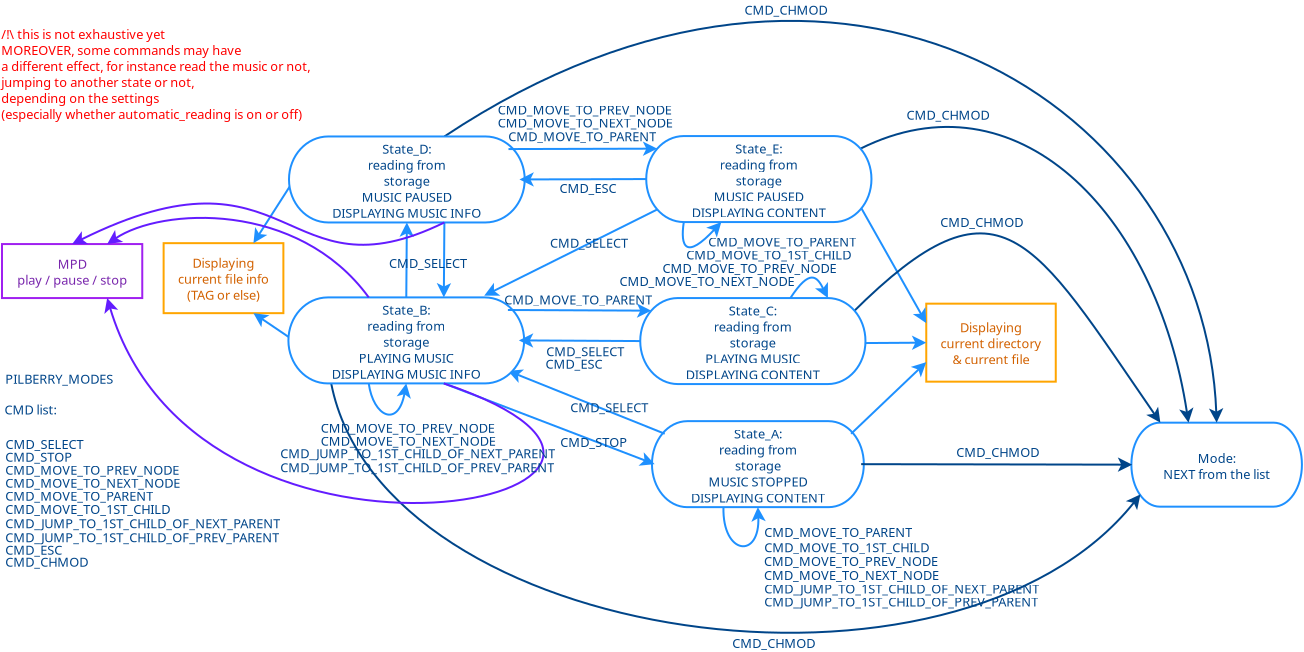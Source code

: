 <?xml version="1.0" encoding="UTF-8"?>
<dia:diagram xmlns:dia="http://www.lysator.liu.se/~alla/dia/">
  <dia:layer name="Arrière-plan" visible="true" active="true">
    <dia:object type="Flowchart - Terminal" version="1" id="O0">
      <dia:attribute name="obj_pos">
        <dia:point val="34.048,10.15"/>
      </dia:attribute>
      <dia:attribute name="obj_bb">
        <dia:rectangle val="33.998,10.1;42.543,14.4"/>
      </dia:attribute>
      <dia:attribute name="meta">
        <dia:composite type="dict"/>
      </dia:attribute>
      <dia:attribute name="elem_corner">
        <dia:point val="34.048,10.15"/>
      </dia:attribute>
      <dia:attribute name="elem_width">
        <dia:real val="8.445"/>
      </dia:attribute>
      <dia:attribute name="elem_height">
        <dia:real val="4.2"/>
      </dia:attribute>
      <dia:attribute name="line_width">
        <dia:real val="0.1"/>
      </dia:attribute>
      <dia:attribute name="line_colour">
        <dia:color val="#1e90ff"/>
      </dia:attribute>
      <dia:attribute name="fill_colour">
        <dia:color val="#ffffff"/>
      </dia:attribute>
      <dia:attribute name="show_background">
        <dia:boolean val="true"/>
      </dia:attribute>
      <dia:attribute name="line_style">
        <dia:enum val="0"/>
        <dia:real val="1"/>
      </dia:attribute>
      <dia:attribute name="padding">
        <dia:real val="0.1"/>
      </dia:attribute>
      <dia:attribute name="text">
        <dia:composite type="text">
          <dia:attribute name="string">
            <dia:string>#Mode:
NEXT from the list#</dia:string>
          </dia:attribute>
          <dia:attribute name="font">
            <dia:font family="Ubuntu" style="0" name="Courier"/>
          </dia:attribute>
          <dia:attribute name="height">
            <dia:real val="0.8"/>
          </dia:attribute>
          <dia:attribute name="pos">
            <dia:point val="38.271,12.05"/>
          </dia:attribute>
          <dia:attribute name="color">
            <dia:color val="#004589"/>
          </dia:attribute>
          <dia:attribute name="alignment">
            <dia:enum val="1"/>
          </dia:attribute>
        </dia:composite>
      </dia:attribute>
      <dia:attribute name="flip_horizontal">
        <dia:boolean val="false"/>
      </dia:attribute>
      <dia:attribute name="flip_vertical">
        <dia:boolean val="false"/>
      </dia:attribute>
      <dia:attribute name="subscale">
        <dia:real val="1"/>
      </dia:attribute>
    </dia:object>
    <dia:object type="Flowchart - Terminal" version="1" id="O1">
      <dia:attribute name="obj_pos">
        <dia:point val="10.169,10.075"/>
      </dia:attribute>
      <dia:attribute name="obj_bb">
        <dia:rectangle val="10.119,10.025;20.546,14.425"/>
      </dia:attribute>
      <dia:attribute name="meta">
        <dia:composite type="dict"/>
      </dia:attribute>
      <dia:attribute name="elem_corner">
        <dia:point val="10.169,10.075"/>
      </dia:attribute>
      <dia:attribute name="elem_width">
        <dia:real val="10.328"/>
      </dia:attribute>
      <dia:attribute name="elem_height">
        <dia:real val="4.3"/>
      </dia:attribute>
      <dia:attribute name="line_width">
        <dia:real val="0.1"/>
      </dia:attribute>
      <dia:attribute name="line_colour">
        <dia:color val="#1e90ff"/>
      </dia:attribute>
      <dia:attribute name="fill_colour">
        <dia:color val="#ffffff"/>
      </dia:attribute>
      <dia:attribute name="show_background">
        <dia:boolean val="true"/>
      </dia:attribute>
      <dia:attribute name="line_style">
        <dia:enum val="0"/>
        <dia:real val="1"/>
      </dia:attribute>
      <dia:attribute name="padding">
        <dia:real val="0.1"/>
      </dia:attribute>
      <dia:attribute name="text">
        <dia:composite type="text">
          <dia:attribute name="string">
            <dia:string>#State_A:
reading from
storage
MUSIC STOPPED
DISPLAYING CONTENT#</dia:string>
          </dia:attribute>
          <dia:attribute name="font">
            <dia:font family="Ubuntu" style="0" name="Courier"/>
          </dia:attribute>
          <dia:attribute name="height">
            <dia:real val="0.8"/>
          </dia:attribute>
          <dia:attribute name="pos">
            <dia:point val="15.332,10.825"/>
          </dia:attribute>
          <dia:attribute name="color">
            <dia:color val="#004589"/>
          </dia:attribute>
          <dia:attribute name="alignment">
            <dia:enum val="1"/>
          </dia:attribute>
        </dia:composite>
      </dia:attribute>
      <dia:attribute name="flip_horizontal">
        <dia:boolean val="false"/>
      </dia:attribute>
      <dia:attribute name="flip_vertical">
        <dia:boolean val="false"/>
      </dia:attribute>
      <dia:attribute name="subscale">
        <dia:real val="1"/>
      </dia:attribute>
    </dia:object>
    <dia:object type="Standard - Line" version="0" id="O2">
      <dia:attribute name="obj_pos">
        <dia:point val="20.496,12.225"/>
      </dia:attribute>
      <dia:attribute name="obj_bb">
        <dia:rectangle val="20.446,11.887;34.16,12.611"/>
      </dia:attribute>
      <dia:attribute name="conn_endpoints">
        <dia:point val="20.496,12.225"/>
        <dia:point val="34.048,12.25"/>
      </dia:attribute>
      <dia:attribute name="numcp">
        <dia:int val="1"/>
      </dia:attribute>
      <dia:attribute name="line_color">
        <dia:color val="#004589"/>
      </dia:attribute>
      <dia:attribute name="end_arrow">
        <dia:enum val="22"/>
      </dia:attribute>
      <dia:attribute name="end_arrow_length">
        <dia:real val="0.5"/>
      </dia:attribute>
      <dia:attribute name="end_arrow_width">
        <dia:real val="0.5"/>
      </dia:attribute>
      <dia:connections>
        <dia:connection handle="0" to="O1" connection="10"/>
        <dia:connection handle="1" to="O0" connection="6"/>
      </dia:connections>
    </dia:object>
    <dia:object type="Standard - Text" version="1" id="O3">
      <dia:attribute name="obj_pos">
        <dia:point val="-22.305,8.2"/>
      </dia:attribute>
      <dia:attribute name="obj_bb">
        <dia:rectangle val="-22.305,7.603;-16.925,8.322"/>
      </dia:attribute>
      <dia:attribute name="text">
        <dia:composite type="text">
          <dia:attribute name="string">
            <dia:string>#PILBERRY_MODES#</dia:string>
          </dia:attribute>
          <dia:attribute name="font">
            <dia:font family="Ubuntu" style="0" name="Courier"/>
          </dia:attribute>
          <dia:attribute name="height">
            <dia:real val="0.8"/>
          </dia:attribute>
          <dia:attribute name="pos">
            <dia:point val="-22.305,8.2"/>
          </dia:attribute>
          <dia:attribute name="color">
            <dia:color val="#004589"/>
          </dia:attribute>
          <dia:attribute name="alignment">
            <dia:enum val="0"/>
          </dia:attribute>
        </dia:composite>
      </dia:attribute>
      <dia:attribute name="valign">
        <dia:enum val="3"/>
      </dia:attribute>
    </dia:object>
    <dia:object type="Standard - Text" version="1" id="O4">
      <dia:attribute name="obj_pos">
        <dia:point val="-22.3,14.05"/>
      </dia:attribute>
      <dia:attribute name="obj_bb">
        <dia:rectangle val="-22.3,13.436;-14.541,14.24"/>
      </dia:attribute>
      <dia:attribute name="text">
        <dia:composite type="text">
          <dia:attribute name="string">
            <dia:string>#CMD_MOVE_TO_PARENT#</dia:string>
          </dia:attribute>
          <dia:attribute name="font">
            <dia:font family="sans" style="0" name="Helvetica"/>
          </dia:attribute>
          <dia:attribute name="height">
            <dia:real val="0.8"/>
          </dia:attribute>
          <dia:attribute name="pos">
            <dia:point val="-22.3,14.05"/>
          </dia:attribute>
          <dia:attribute name="color">
            <dia:color val="#004589"/>
          </dia:attribute>
          <dia:attribute name="alignment">
            <dia:enum val="0"/>
          </dia:attribute>
        </dia:composite>
      </dia:attribute>
      <dia:attribute name="valign">
        <dia:enum val="3"/>
      </dia:attribute>
    </dia:object>
    <dia:object type="Standard - Text" version="1" id="O5">
      <dia:attribute name="obj_pos">
        <dia:point val="-22.305,14.72"/>
      </dia:attribute>
      <dia:attribute name="obj_bb">
        <dia:rectangle val="-22.305,14.106;-13.554,14.91"/>
      </dia:attribute>
      <dia:attribute name="text">
        <dia:composite type="text">
          <dia:attribute name="string">
            <dia:string>#CMD_MOVE_TO_1ST_CHILD#</dia:string>
          </dia:attribute>
          <dia:attribute name="font">
            <dia:font family="sans" style="0" name="Helvetica"/>
          </dia:attribute>
          <dia:attribute name="height">
            <dia:real val="0.8"/>
          </dia:attribute>
          <dia:attribute name="pos">
            <dia:point val="-22.305,14.72"/>
          </dia:attribute>
          <dia:attribute name="color">
            <dia:color val="#004589"/>
          </dia:attribute>
          <dia:attribute name="alignment">
            <dia:enum val="0"/>
          </dia:attribute>
        </dia:composite>
      </dia:attribute>
      <dia:attribute name="valign">
        <dia:enum val="3"/>
      </dia:attribute>
    </dia:object>
    <dia:object type="Standard - Text" version="1" id="O6">
      <dia:attribute name="obj_pos">
        <dia:point val="25.245,11.87"/>
      </dia:attribute>
      <dia:attribute name="obj_bb">
        <dia:rectangle val="25.245,11.275;29.538,12.023"/>
      </dia:attribute>
      <dia:attribute name="text">
        <dia:composite type="text">
          <dia:attribute name="string">
            <dia:string>#CMD_CHMOD#</dia:string>
          </dia:attribute>
          <dia:attribute name="font">
            <dia:font family="sans" style="0" name="Helvetica"/>
          </dia:attribute>
          <dia:attribute name="height">
            <dia:real val="0.8"/>
          </dia:attribute>
          <dia:attribute name="pos">
            <dia:point val="25.245,11.87"/>
          </dia:attribute>
          <dia:attribute name="color">
            <dia:color val="#004589"/>
          </dia:attribute>
          <dia:attribute name="alignment">
            <dia:enum val="0"/>
          </dia:attribute>
        </dia:composite>
      </dia:attribute>
      <dia:attribute name="valign">
        <dia:enum val="3"/>
      </dia:attribute>
    </dia:object>
    <dia:object type="Flowchart - Box" version="0" id="O7">
      <dia:attribute name="obj_pos">
        <dia:point val="23.751,4.2"/>
      </dia:attribute>
      <dia:attribute name="obj_bb">
        <dia:rectangle val="23.701,4.15;30.276,8.15"/>
      </dia:attribute>
      <dia:attribute name="elem_corner">
        <dia:point val="23.751,4.2"/>
      </dia:attribute>
      <dia:attribute name="elem_width">
        <dia:real val="6.475"/>
      </dia:attribute>
      <dia:attribute name="elem_height">
        <dia:real val="3.9"/>
      </dia:attribute>
      <dia:attribute name="border_width">
        <dia:real val="0.1"/>
      </dia:attribute>
      <dia:attribute name="border_color">
        <dia:color val="#ffa500"/>
      </dia:attribute>
      <dia:attribute name="show_background">
        <dia:boolean val="true"/>
      </dia:attribute>
      <dia:attribute name="padding">
        <dia:real val="0.5"/>
      </dia:attribute>
      <dia:attribute name="text">
        <dia:composite type="text">
          <dia:attribute name="string">
            <dia:string>#Displaying
current directory
&amp; current file#</dia:string>
          </dia:attribute>
          <dia:attribute name="font">
            <dia:font family="sans" style="0" name="Helvetica"/>
          </dia:attribute>
          <dia:attribute name="height">
            <dia:real val="0.8"/>
          </dia:attribute>
          <dia:attribute name="pos">
            <dia:point val="26.989,5.545"/>
          </dia:attribute>
          <dia:attribute name="color">
            <dia:color val="#d26100"/>
          </dia:attribute>
          <dia:attribute name="alignment">
            <dia:enum val="1"/>
          </dia:attribute>
        </dia:composite>
      </dia:attribute>
    </dia:object>
    <dia:object type="Standard - Line" version="0" id="O8">
      <dia:attribute name="obj_pos">
        <dia:point val="20.611,6.17"/>
      </dia:attribute>
      <dia:attribute name="obj_bb">
        <dia:rectangle val="20.561,5.792;23.863,6.516"/>
      </dia:attribute>
      <dia:attribute name="conn_endpoints">
        <dia:point val="20.611,6.17"/>
        <dia:point val="23.751,6.15"/>
      </dia:attribute>
      <dia:attribute name="numcp">
        <dia:int val="1"/>
      </dia:attribute>
      <dia:attribute name="line_color">
        <dia:color val="#1e90ff"/>
      </dia:attribute>
      <dia:attribute name="end_arrow">
        <dia:enum val="22"/>
      </dia:attribute>
      <dia:attribute name="end_arrow_length">
        <dia:real val="0.5"/>
      </dia:attribute>
      <dia:attribute name="end_arrow_width">
        <dia:real val="0.5"/>
      </dia:attribute>
      <dia:connections>
        <dia:connection handle="1" to="O7" connection="7"/>
      </dia:connections>
    </dia:object>
    <dia:object type="Standard - Text" version="1" id="O9">
      <dia:attribute name="obj_pos">
        <dia:point val="-22.288,11.47"/>
      </dia:attribute>
      <dia:attribute name="obj_bb">
        <dia:rectangle val="-22.288,10.875;-18.063,11.623"/>
      </dia:attribute>
      <dia:attribute name="text">
        <dia:composite type="text">
          <dia:attribute name="string">
            <dia:string>#CMD_SELECT#</dia:string>
          </dia:attribute>
          <dia:attribute name="font">
            <dia:font family="sans" style="0" name="Helvetica"/>
          </dia:attribute>
          <dia:attribute name="height">
            <dia:real val="0.8"/>
          </dia:attribute>
          <dia:attribute name="pos">
            <dia:point val="-22.288,11.47"/>
          </dia:attribute>
          <dia:attribute name="color">
            <dia:color val="#004589"/>
          </dia:attribute>
          <dia:attribute name="alignment">
            <dia:enum val="0"/>
          </dia:attribute>
        </dia:composite>
      </dia:attribute>
      <dia:attribute name="valign">
        <dia:enum val="3"/>
      </dia:attribute>
    </dia:object>
    <dia:object type="Standard - Line" version="0" id="O10">
      <dia:attribute name="obj_pos">
        <dia:point val="-2.248,3.888"/>
      </dia:attribute>
      <dia:attribute name="obj_bb">
        <dia:rectangle val="-2.586,0.028;-1.862,3.938"/>
      </dia:attribute>
      <dia:attribute name="conn_endpoints">
        <dia:point val="-2.248,3.888"/>
        <dia:point val="-2.219,0.14"/>
      </dia:attribute>
      <dia:attribute name="numcp">
        <dia:int val="1"/>
      </dia:attribute>
      <dia:attribute name="line_color">
        <dia:color val="#1e90ff"/>
      </dia:attribute>
      <dia:attribute name="end_arrow">
        <dia:enum val="22"/>
      </dia:attribute>
      <dia:attribute name="end_arrow_length">
        <dia:real val="0.5"/>
      </dia:attribute>
      <dia:attribute name="end_arrow_width">
        <dia:real val="0.5"/>
      </dia:attribute>
      <dia:connections>
        <dia:connection handle="0" to="O30" connection="2"/>
        <dia:connection handle="1" to="O29" connection="14"/>
      </dia:connections>
    </dia:object>
    <dia:object type="Standard - Line" version="0" id="O11">
      <dia:attribute name="obj_pos">
        <dia:point val="-0.343,0.14"/>
      </dia:attribute>
      <dia:attribute name="obj_bb">
        <dia:rectangle val="-0.728,0.09;-0.005,3.999"/>
      </dia:attribute>
      <dia:attribute name="conn_endpoints">
        <dia:point val="-0.343,0.14"/>
        <dia:point val="-0.371,3.888"/>
      </dia:attribute>
      <dia:attribute name="numcp">
        <dia:int val="1"/>
      </dia:attribute>
      <dia:attribute name="line_color">
        <dia:color val="#1e90ff"/>
      </dia:attribute>
      <dia:attribute name="end_arrow">
        <dia:enum val="22"/>
      </dia:attribute>
      <dia:attribute name="end_arrow_length">
        <dia:real val="0.5"/>
      </dia:attribute>
      <dia:attribute name="end_arrow_width">
        <dia:real val="0.5"/>
      </dia:attribute>
      <dia:connections>
        <dia:connection handle="0" to="O29" connection="15"/>
        <dia:connection handle="1" to="O30" connection="3"/>
      </dia:connections>
    </dia:object>
    <dia:object type="Flowchart - Box" version="0" id="O12">
      <dia:attribute name="obj_pos">
        <dia:point val="-14.381,1.175"/>
      </dia:attribute>
      <dia:attribute name="obj_bb">
        <dia:rectangle val="-14.431,1.125;-8.343,4.725"/>
      </dia:attribute>
      <dia:attribute name="elem_corner">
        <dia:point val="-14.381,1.175"/>
      </dia:attribute>
      <dia:attribute name="elem_width">
        <dia:real val="5.988"/>
      </dia:attribute>
      <dia:attribute name="elem_height">
        <dia:real val="3.5"/>
      </dia:attribute>
      <dia:attribute name="border_width">
        <dia:real val="0.1"/>
      </dia:attribute>
      <dia:attribute name="border_color">
        <dia:color val="#ffa500"/>
      </dia:attribute>
      <dia:attribute name="show_background">
        <dia:boolean val="true"/>
      </dia:attribute>
      <dia:attribute name="padding">
        <dia:real val="0.5"/>
      </dia:attribute>
      <dia:attribute name="text">
        <dia:composite type="text">
          <dia:attribute name="string">
            <dia:string>#Displaying
current file info
(TAG or else)#</dia:string>
          </dia:attribute>
          <dia:attribute name="font">
            <dia:font family="sans" style="0" name="Helvetica"/>
          </dia:attribute>
          <dia:attribute name="height">
            <dia:real val="0.8"/>
          </dia:attribute>
          <dia:attribute name="pos">
            <dia:point val="-11.387,2.32"/>
          </dia:attribute>
          <dia:attribute name="color">
            <dia:color val="#d26100"/>
          </dia:attribute>
          <dia:attribute name="alignment">
            <dia:enum val="1"/>
          </dia:attribute>
        </dia:composite>
      </dia:attribute>
    </dia:object>
    <dia:object type="Standard - Line" version="0" id="O13">
      <dia:attribute name="obj_pos">
        <dia:point val="-7.85,-2.01"/>
      </dia:attribute>
      <dia:attribute name="obj_bb">
        <dia:rectangle val="-9.959,-2.079;-7.781,1.269"/>
      </dia:attribute>
      <dia:attribute name="conn_endpoints">
        <dia:point val="-7.85,-2.01"/>
        <dia:point val="-9.89,1.175"/>
      </dia:attribute>
      <dia:attribute name="numcp">
        <dia:int val="1"/>
      </dia:attribute>
      <dia:attribute name="line_color">
        <dia:color val="#1e90ff"/>
      </dia:attribute>
      <dia:attribute name="end_arrow">
        <dia:enum val="22"/>
      </dia:attribute>
      <dia:attribute name="end_arrow_length">
        <dia:real val="0.5"/>
      </dia:attribute>
      <dia:attribute name="end_arrow_width">
        <dia:real val="0.5"/>
      </dia:attribute>
      <dia:connections>
        <dia:connection handle="0" to="O29" connection="6"/>
        <dia:connection handle="1" to="O12" connection="3"/>
      </dia:connections>
    </dia:object>
    <dia:object type="Standard - Line" version="0" id="O14">
      <dia:attribute name="obj_pos">
        <dia:point val="-7.879,6.037"/>
      </dia:attribute>
      <dia:attribute name="obj_bb">
        <dia:rectangle val="-9.983,4.606;-7.809,6.107"/>
      </dia:attribute>
      <dia:attribute name="conn_endpoints">
        <dia:point val="-7.879,6.037"/>
        <dia:point val="-9.89,4.675"/>
      </dia:attribute>
      <dia:attribute name="numcp">
        <dia:int val="1"/>
      </dia:attribute>
      <dia:attribute name="line_color">
        <dia:color val="#1e90ff"/>
      </dia:attribute>
      <dia:attribute name="end_arrow">
        <dia:enum val="22"/>
      </dia:attribute>
      <dia:attribute name="end_arrow_length">
        <dia:real val="0.5"/>
      </dia:attribute>
      <dia:attribute name="end_arrow_width">
        <dia:real val="0.5"/>
      </dia:attribute>
      <dia:connections>
        <dia:connection handle="0" to="O30" connection="6"/>
        <dia:connection handle="1" to="O12" connection="14"/>
      </dia:connections>
    </dia:object>
    <dia:object type="Standard - Line" version="0" id="O15">
      <dia:attribute name="obj_pos">
        <dia:point val="20.512,-0.56"/>
      </dia:attribute>
      <dia:attribute name="obj_bb">
        <dia:rectangle val="20.443,-0.628;23.821,5.272"/>
      </dia:attribute>
      <dia:attribute name="conn_endpoints">
        <dia:point val="20.512,-0.56"/>
        <dia:point val="23.751,5.175"/>
      </dia:attribute>
      <dia:attribute name="numcp">
        <dia:int val="1"/>
      </dia:attribute>
      <dia:attribute name="line_color">
        <dia:color val="#1e90ff"/>
      </dia:attribute>
      <dia:attribute name="end_arrow">
        <dia:enum val="22"/>
      </dia:attribute>
      <dia:attribute name="end_arrow_length">
        <dia:real val="0.5"/>
      </dia:attribute>
      <dia:attribute name="end_arrow_width">
        <dia:real val="0.5"/>
      </dia:attribute>
      <dia:connections>
        <dia:connection handle="1" to="O7" connection="5"/>
      </dia:connections>
    </dia:object>
    <dia:object type="Standard - Line" version="0" id="O16">
      <dia:attribute name="obj_pos">
        <dia:point val="10.673,10.705"/>
      </dia:attribute>
      <dia:attribute name="obj_bb">
        <dia:rectangle val="2.729,7.441;10.738,10.77"/>
      </dia:attribute>
      <dia:attribute name="conn_endpoints">
        <dia:point val="10.673,10.705"/>
        <dia:point val="2.833,7.558"/>
      </dia:attribute>
      <dia:attribute name="numcp">
        <dia:int val="1"/>
      </dia:attribute>
      <dia:attribute name="line_color">
        <dia:color val="#1e90ff"/>
      </dia:attribute>
      <dia:attribute name="end_arrow">
        <dia:enum val="22"/>
      </dia:attribute>
      <dia:attribute name="end_arrow_length">
        <dia:real val="0.5"/>
      </dia:attribute>
      <dia:attribute name="end_arrow_width">
        <dia:real val="0.5"/>
      </dia:attribute>
      <dia:connections>
        <dia:connection handle="0" to="O1" connection="5"/>
        <dia:connection handle="1" to="O30" connection="11"/>
      </dia:connections>
    </dia:object>
    <dia:object type="Standard - Text" version="1" id="O17">
      <dia:attribute name="obj_pos">
        <dia:point val="5.412,-1.33"/>
      </dia:attribute>
      <dia:attribute name="obj_bb">
        <dia:rectangle val="5.412,-1.925;8.484,-1.177"/>
      </dia:attribute>
      <dia:attribute name="text">
        <dia:composite type="text">
          <dia:attribute name="string">
            <dia:string>#CMD_ESC#</dia:string>
          </dia:attribute>
          <dia:attribute name="font">
            <dia:font family="sans" style="0" name="Helvetica"/>
          </dia:attribute>
          <dia:attribute name="height">
            <dia:real val="0.8"/>
          </dia:attribute>
          <dia:attribute name="pos">
            <dia:point val="5.412,-1.33"/>
          </dia:attribute>
          <dia:attribute name="color">
            <dia:color val="#004589"/>
          </dia:attribute>
          <dia:attribute name="alignment">
            <dia:enum val="0"/>
          </dia:attribute>
        </dia:composite>
      </dia:attribute>
      <dia:attribute name="valign">
        <dia:enum val="3"/>
      </dia:attribute>
    </dia:object>
    <dia:object type="Standard - BezierLine" version="0" id="O18">
      <dia:attribute name="obj_pos">
        <dia:point val="20.462,-3.55"/>
      </dia:attribute>
      <dia:attribute name="obj_bb">
        <dia:rectangle val="20.394,-4.687;37.112,10.15"/>
      </dia:attribute>
      <dia:attribute name="bez_points">
        <dia:point val="20.462,-3.55"/>
        <dia:point val="28.228,-7.425"/>
        <dia:point val="35.25,-0.45"/>
        <dia:point val="36.863,10.15"/>
      </dia:attribute>
      <dia:attribute name="corner_types">
        <dia:enum val="0"/>
        <dia:enum val="0"/>
      </dia:attribute>
      <dia:attribute name="line_color">
        <dia:color val="#004589"/>
      </dia:attribute>
      <dia:attribute name="end_arrow">
        <dia:enum val="22"/>
      </dia:attribute>
      <dia:attribute name="end_arrow_length">
        <dia:real val="0.5"/>
      </dia:attribute>
      <dia:attribute name="end_arrow_width">
        <dia:real val="0.5"/>
      </dia:attribute>
      <dia:connections>
        <dia:connection handle="0" to="O35" connection="9"/>
        <dia:connection handle="3" to="O0" connection="1"/>
      </dia:connections>
    </dia:object>
    <dia:object type="Standard - Text" version="1" id="O19">
      <dia:attribute name="obj_pos">
        <dia:point val="22.762,-4.992"/>
      </dia:attribute>
      <dia:attribute name="obj_bb">
        <dia:rectangle val="22.762,-5.588;27.054,-4.84"/>
      </dia:attribute>
      <dia:attribute name="text">
        <dia:composite type="text">
          <dia:attribute name="string">
            <dia:string>#CMD_CHMOD#</dia:string>
          </dia:attribute>
          <dia:attribute name="font">
            <dia:font family="sans" style="0" name="Helvetica"/>
          </dia:attribute>
          <dia:attribute name="height">
            <dia:real val="0.8"/>
          </dia:attribute>
          <dia:attribute name="pos">
            <dia:point val="22.762,-4.992"/>
          </dia:attribute>
          <dia:attribute name="color">
            <dia:color val="#004589"/>
          </dia:attribute>
          <dia:attribute name="alignment">
            <dia:enum val="0"/>
          </dia:attribute>
        </dia:composite>
      </dia:attribute>
      <dia:attribute name="valign">
        <dia:enum val="3"/>
      </dia:attribute>
    </dia:object>
    <dia:object type="Standard - Text" version="1" id="O20">
      <dia:attribute name="obj_pos">
        <dia:point val="4.712,7.457"/>
      </dia:attribute>
      <dia:attribute name="obj_bb">
        <dia:rectangle val="4.712,6.862;7.784,7.61"/>
      </dia:attribute>
      <dia:attribute name="text">
        <dia:composite type="text">
          <dia:attribute name="string">
            <dia:string>#CMD_ESC#</dia:string>
          </dia:attribute>
          <dia:attribute name="font">
            <dia:font family="sans" style="0" name="Helvetica"/>
          </dia:attribute>
          <dia:attribute name="height">
            <dia:real val="0.8"/>
          </dia:attribute>
          <dia:attribute name="pos">
            <dia:point val="4.712,7.457"/>
          </dia:attribute>
          <dia:attribute name="color">
            <dia:color val="#004589"/>
          </dia:attribute>
          <dia:attribute name="alignment">
            <dia:enum val="0"/>
          </dia:attribute>
        </dia:composite>
      </dia:attribute>
      <dia:attribute name="valign">
        <dia:enum val="3"/>
      </dia:attribute>
    </dia:object>
    <dia:object type="Standard - Text" version="1" id="O21">
      <dia:attribute name="obj_pos">
        <dia:point val="-22.333,9.738"/>
      </dia:attribute>
      <dia:attribute name="obj_bb">
        <dia:rectangle val="-22.333,9.143;-19.486,9.89"/>
      </dia:attribute>
      <dia:attribute name="text">
        <dia:composite type="text">
          <dia:attribute name="string">
            <dia:string>#CMD list:#</dia:string>
          </dia:attribute>
          <dia:attribute name="font">
            <dia:font family="sans" style="0" name="Helvetica"/>
          </dia:attribute>
          <dia:attribute name="height">
            <dia:real val="0.8"/>
          </dia:attribute>
          <dia:attribute name="pos">
            <dia:point val="-22.333,9.738"/>
          </dia:attribute>
          <dia:attribute name="color">
            <dia:color val="#004589"/>
          </dia:attribute>
          <dia:attribute name="alignment">
            <dia:enum val="0"/>
          </dia:attribute>
        </dia:composite>
      </dia:attribute>
      <dia:attribute name="valign">
        <dia:enum val="3"/>
      </dia:attribute>
    </dia:object>
    <dia:object type="Standard - BezierLine" version="0" id="O22">
      <dia:attribute name="obj_pos">
        <dia:point val="-0.343,-4.16"/>
      </dia:attribute>
      <dia:attribute name="obj_bb">
        <dia:rectangle val="-0.412,-9.99;38.606,10.15"/>
      </dia:attribute>
      <dia:attribute name="bez_points">
        <dia:point val="-0.343,-4.16"/>
        <dia:point val="19.631,-17.45"/>
        <dia:point val="37.7,-5.7"/>
        <dia:point val="38.271,10.15"/>
      </dia:attribute>
      <dia:attribute name="corner_types">
        <dia:enum val="0"/>
        <dia:enum val="0"/>
      </dia:attribute>
      <dia:attribute name="line_color">
        <dia:color val="#004589"/>
      </dia:attribute>
      <dia:attribute name="end_arrow">
        <dia:enum val="22"/>
      </dia:attribute>
      <dia:attribute name="end_arrow_length">
        <dia:real val="0.5"/>
      </dia:attribute>
      <dia:attribute name="end_arrow_width">
        <dia:real val="0.5"/>
      </dia:attribute>
      <dia:connections>
        <dia:connection handle="0" to="O29" connection="3"/>
        <dia:connection handle="3" to="O0" connection="2"/>
      </dia:connections>
    </dia:object>
    <dia:object type="Standard - Text" version="1" id="O23">
      <dia:attribute name="obj_pos">
        <dia:point val="14.667,-10.248"/>
      </dia:attribute>
      <dia:attribute name="obj_bb">
        <dia:rectangle val="14.667,-10.842;18.959,-10.095"/>
      </dia:attribute>
      <dia:attribute name="text">
        <dia:composite type="text">
          <dia:attribute name="string">
            <dia:string>#CMD_CHMOD#</dia:string>
          </dia:attribute>
          <dia:attribute name="font">
            <dia:font family="sans" style="0" name="Helvetica"/>
          </dia:attribute>
          <dia:attribute name="height">
            <dia:real val="0.8"/>
          </dia:attribute>
          <dia:attribute name="pos">
            <dia:point val="14.667,-10.248"/>
          </dia:attribute>
          <dia:attribute name="color">
            <dia:color val="#004589"/>
          </dia:attribute>
          <dia:attribute name="alignment">
            <dia:enum val="0"/>
          </dia:attribute>
        </dia:composite>
      </dia:attribute>
      <dia:attribute name="valign">
        <dia:enum val="3"/>
      </dia:attribute>
    </dia:object>
    <dia:object type="Standard - Line" version="0" id="O24">
      <dia:attribute name="obj_pos">
        <dia:point val="19.992,10.705"/>
      </dia:attribute>
      <dia:attribute name="obj_bb">
        <dia:rectangle val="19.921,7.048;23.832,10.775"/>
      </dia:attribute>
      <dia:attribute name="conn_endpoints">
        <dia:point val="19.992,10.705"/>
        <dia:point val="23.751,7.125"/>
      </dia:attribute>
      <dia:attribute name="numcp">
        <dia:int val="1"/>
      </dia:attribute>
      <dia:attribute name="line_color">
        <dia:color val="#1e90ff"/>
      </dia:attribute>
      <dia:attribute name="end_arrow">
        <dia:enum val="22"/>
      </dia:attribute>
      <dia:attribute name="end_arrow_length">
        <dia:real val="0.5"/>
      </dia:attribute>
      <dia:attribute name="end_arrow_width">
        <dia:real val="0.5"/>
      </dia:attribute>
      <dia:connections>
        <dia:connection handle="0" to="O1" connection="9"/>
        <dia:connection handle="1" to="O7" connection="9"/>
      </dia:connections>
    </dia:object>
    <dia:object type="Standard - BezierLine" version="0" id="O25">
      <dia:attribute name="obj_pos">
        <dia:point val="20.061,4.65"/>
      </dia:attribute>
      <dia:attribute name="obj_bb">
        <dia:rectangle val="19.991,0.637;35.46,10.15"/>
      </dia:attribute>
      <dia:attribute name="bez_points">
        <dia:point val="20.061,4.65"/>
        <dia:point val="27.45,-2.7"/>
        <dia:point val="29.043,0.85"/>
        <dia:point val="35.456,10.15"/>
      </dia:attribute>
      <dia:attribute name="corner_types">
        <dia:enum val="0"/>
        <dia:enum val="0"/>
      </dia:attribute>
      <dia:attribute name="line_color">
        <dia:color val="#004589"/>
      </dia:attribute>
      <dia:attribute name="end_arrow">
        <dia:enum val="22"/>
      </dia:attribute>
      <dia:attribute name="end_arrow_length">
        <dia:real val="0.5"/>
      </dia:attribute>
      <dia:attribute name="end_arrow_width">
        <dia:real val="0.5"/>
      </dia:attribute>
      <dia:connections>
        <dia:connection handle="3" to="O0" connection="0"/>
      </dia:connections>
    </dia:object>
    <dia:object type="Standard - Text" version="1" id="O26">
      <dia:attribute name="obj_pos">
        <dia:point val="24.45,0.365"/>
      </dia:attribute>
      <dia:attribute name="obj_bb">
        <dia:rectangle val="24.45,-0.23;28.742,0.517"/>
      </dia:attribute>
      <dia:attribute name="text">
        <dia:composite type="text">
          <dia:attribute name="string">
            <dia:string>#CMD_CHMOD#</dia:string>
          </dia:attribute>
          <dia:attribute name="font">
            <dia:font family="sans" style="0" name="Helvetica"/>
          </dia:attribute>
          <dia:attribute name="height">
            <dia:real val="0.8"/>
          </dia:attribute>
          <dia:attribute name="pos">
            <dia:point val="24.45,0.365"/>
          </dia:attribute>
          <dia:attribute name="color">
            <dia:color val="#004589"/>
          </dia:attribute>
          <dia:attribute name="alignment">
            <dia:enum val="0"/>
          </dia:attribute>
        </dia:composite>
      </dia:attribute>
      <dia:attribute name="valign">
        <dia:enum val="3"/>
      </dia:attribute>
    </dia:object>
    <dia:object type="Standard - BezierLine" version="0" id="O27">
      <dia:attribute name="obj_pos">
        <dia:point val="-6.002,8.188"/>
      </dia:attribute>
      <dia:attribute name="obj_bb">
        <dia:rectangle val="-6.061,8.129;34.46,20.707"/>
      </dia:attribute>
      <dia:attribute name="bez_points">
        <dia:point val="-6.002,8.188"/>
        <dia:point val="-3.45,21.238"/>
        <dia:point val="25.2,25.387"/>
        <dia:point val="34.46,13.735"/>
      </dia:attribute>
      <dia:attribute name="corner_types">
        <dia:enum val="0"/>
        <dia:enum val="0"/>
      </dia:attribute>
      <dia:attribute name="line_color">
        <dia:color val="#004589"/>
      </dia:attribute>
      <dia:attribute name="end_arrow">
        <dia:enum val="22"/>
      </dia:attribute>
      <dia:attribute name="end_arrow_length">
        <dia:real val="0.5"/>
      </dia:attribute>
      <dia:attribute name="end_arrow_width">
        <dia:real val="0.5"/>
      </dia:attribute>
      <dia:connections>
        <dia:connection handle="0" to="O30" connection="8"/>
        <dia:connection handle="3" to="O0" connection="7"/>
      </dia:connections>
    </dia:object>
    <dia:object type="Standard - Text" version="1" id="O28">
      <dia:attribute name="obj_pos">
        <dia:point val="14.05,21.415"/>
      </dia:attribute>
      <dia:attribute name="obj_bb">
        <dia:rectangle val="14.05,20.82;18.343,21.567"/>
      </dia:attribute>
      <dia:attribute name="text">
        <dia:composite type="text">
          <dia:attribute name="string">
            <dia:string>#CMD_CHMOD#</dia:string>
          </dia:attribute>
          <dia:attribute name="font">
            <dia:font family="sans" style="0" name="Helvetica"/>
          </dia:attribute>
          <dia:attribute name="height">
            <dia:real val="0.8"/>
          </dia:attribute>
          <dia:attribute name="pos">
            <dia:point val="14.05,21.415"/>
          </dia:attribute>
          <dia:attribute name="color">
            <dia:color val="#004589"/>
          </dia:attribute>
          <dia:attribute name="alignment">
            <dia:enum val="0"/>
          </dia:attribute>
        </dia:composite>
      </dia:attribute>
      <dia:attribute name="valign">
        <dia:enum val="3"/>
      </dia:attribute>
    </dia:object>
    <dia:object type="Flowchart - Terminal" version="1" id="O29">
      <dia:attribute name="obj_pos">
        <dia:point val="-7.85,-4.16"/>
      </dia:attribute>
      <dia:attribute name="obj_bb">
        <dia:rectangle val="-7.9,-4.21;3.461,0.19"/>
      </dia:attribute>
      <dia:attribute name="meta">
        <dia:composite type="dict"/>
      </dia:attribute>
      <dia:attribute name="elem_corner">
        <dia:point val="-7.85,-4.16"/>
      </dia:attribute>
      <dia:attribute name="elem_width">
        <dia:real val="11.261"/>
      </dia:attribute>
      <dia:attribute name="elem_height">
        <dia:real val="4.3"/>
      </dia:attribute>
      <dia:attribute name="line_width">
        <dia:real val="0.1"/>
      </dia:attribute>
      <dia:attribute name="line_colour">
        <dia:color val="#1e90ff"/>
      </dia:attribute>
      <dia:attribute name="fill_colour">
        <dia:color val="#ffffff"/>
      </dia:attribute>
      <dia:attribute name="show_background">
        <dia:boolean val="true"/>
      </dia:attribute>
      <dia:attribute name="line_style">
        <dia:enum val="0"/>
        <dia:real val="1"/>
      </dia:attribute>
      <dia:attribute name="padding">
        <dia:real val="0.1"/>
      </dia:attribute>
      <dia:attribute name="text">
        <dia:composite type="text">
          <dia:attribute name="string">
            <dia:string>#State_D:
reading from
storage
MUSIC PAUSED
DISPLAYING MUSIC INFO#</dia:string>
          </dia:attribute>
          <dia:attribute name="font">
            <dia:font family="Ubuntu" style="0" name="Courier"/>
          </dia:attribute>
          <dia:attribute name="height">
            <dia:real val="0.8"/>
          </dia:attribute>
          <dia:attribute name="pos">
            <dia:point val="-2.219,-3.41"/>
          </dia:attribute>
          <dia:attribute name="color">
            <dia:color val="#004589"/>
          </dia:attribute>
          <dia:attribute name="alignment">
            <dia:enum val="1"/>
          </dia:attribute>
        </dia:composite>
      </dia:attribute>
      <dia:attribute name="flip_horizontal">
        <dia:boolean val="false"/>
      </dia:attribute>
      <dia:attribute name="flip_vertical">
        <dia:boolean val="false"/>
      </dia:attribute>
      <dia:attribute name="subscale">
        <dia:real val="1"/>
      </dia:attribute>
    </dia:object>
    <dia:object type="Flowchart - Terminal" version="1" id="O30">
      <dia:attribute name="obj_pos">
        <dia:point val="-7.879,3.888"/>
      </dia:attribute>
      <dia:attribute name="obj_bb">
        <dia:rectangle val="-7.929,3.837;3.432,8.238"/>
      </dia:attribute>
      <dia:attribute name="meta">
        <dia:composite type="dict"/>
      </dia:attribute>
      <dia:attribute name="elem_corner">
        <dia:point val="-7.879,3.888"/>
      </dia:attribute>
      <dia:attribute name="elem_width">
        <dia:real val="11.261"/>
      </dia:attribute>
      <dia:attribute name="elem_height">
        <dia:real val="4.3"/>
      </dia:attribute>
      <dia:attribute name="line_width">
        <dia:real val="0.1"/>
      </dia:attribute>
      <dia:attribute name="line_colour">
        <dia:color val="#1e90ff"/>
      </dia:attribute>
      <dia:attribute name="fill_colour">
        <dia:color val="#ffffff"/>
      </dia:attribute>
      <dia:attribute name="show_background">
        <dia:boolean val="true"/>
      </dia:attribute>
      <dia:attribute name="line_style">
        <dia:enum val="0"/>
        <dia:real val="1"/>
      </dia:attribute>
      <dia:attribute name="padding">
        <dia:real val="0.1"/>
      </dia:attribute>
      <dia:attribute name="text">
        <dia:composite type="text">
          <dia:attribute name="string">
            <dia:string>#State_B:
reading from
storage
PLAYING MUSIC
DISPLAYING MUSIC INFO#</dia:string>
          </dia:attribute>
          <dia:attribute name="font">
            <dia:font family="Ubuntu" style="0" name="Courier"/>
          </dia:attribute>
          <dia:attribute name="height">
            <dia:real val="0.8"/>
          </dia:attribute>
          <dia:attribute name="pos">
            <dia:point val="-2.248,4.638"/>
          </dia:attribute>
          <dia:attribute name="color">
            <dia:color val="#004589"/>
          </dia:attribute>
          <dia:attribute name="alignment">
            <dia:enum val="1"/>
          </dia:attribute>
        </dia:composite>
      </dia:attribute>
      <dia:attribute name="flip_horizontal">
        <dia:boolean val="false"/>
      </dia:attribute>
      <dia:attribute name="flip_vertical">
        <dia:boolean val="false"/>
      </dia:attribute>
      <dia:attribute name="subscale">
        <dia:real val="1"/>
      </dia:attribute>
    </dia:object>
    <dia:object type="Standard - Line" version="0" id="O31">
      <dia:attribute name="obj_pos">
        <dia:point val="2.862,-3.53"/>
      </dia:attribute>
      <dia:attribute name="obj_bb">
        <dia:rectangle val="2.811,-3.91;10.412,-3.187"/>
      </dia:attribute>
      <dia:attribute name="conn_endpoints">
        <dia:point val="2.862,-3.53"/>
        <dia:point val="10.3,-3.55"/>
      </dia:attribute>
      <dia:attribute name="numcp">
        <dia:int val="1"/>
      </dia:attribute>
      <dia:attribute name="line_color">
        <dia:color val="#1e90ff"/>
      </dia:attribute>
      <dia:attribute name="end_arrow">
        <dia:enum val="22"/>
      </dia:attribute>
      <dia:attribute name="end_arrow_length">
        <dia:real val="0.5"/>
      </dia:attribute>
      <dia:attribute name="end_arrow_width">
        <dia:real val="0.5"/>
      </dia:attribute>
      <dia:connections>
        <dia:connection handle="0" to="O29" connection="9"/>
        <dia:connection handle="1" to="O35" connection="5"/>
      </dia:connections>
    </dia:object>
    <dia:object type="Standard - BezierLine" version="0" id="O32">
      <dia:attribute name="obj_pos">
        <dia:point val="-4.125,8.188"/>
      </dia:attribute>
      <dia:attribute name="obj_bb">
        <dia:rectangle val="-4.181,8.131;-2.018,9.8"/>
      </dia:attribute>
      <dia:attribute name="bez_points">
        <dia:point val="-4.125,8.188"/>
        <dia:point val="-3.9,9.85"/>
        <dia:point val="-2.65,10.45"/>
        <dia:point val="-2.248,8.188"/>
      </dia:attribute>
      <dia:attribute name="corner_types">
        <dia:enum val="0"/>
        <dia:enum val="0"/>
      </dia:attribute>
      <dia:attribute name="line_color">
        <dia:color val="#1e90ff"/>
      </dia:attribute>
      <dia:attribute name="end_arrow">
        <dia:enum val="22"/>
      </dia:attribute>
      <dia:attribute name="end_arrow_length">
        <dia:real val="0.5"/>
      </dia:attribute>
      <dia:attribute name="end_arrow_width">
        <dia:real val="0.5"/>
      </dia:attribute>
      <dia:connections>
        <dia:connection handle="0" to="O30" connection="13"/>
        <dia:connection handle="3" to="O30" connection="14"/>
      </dia:connections>
    </dia:object>
    <dia:object type="Standard - Line" version="0" id="O33">
      <dia:attribute name="obj_pos">
        <dia:point val="2.833,4.517"/>
      </dia:attribute>
      <dia:attribute name="obj_bb">
        <dia:rectangle val="2.782,4.185;10.111,4.909"/>
      </dia:attribute>
      <dia:attribute name="conn_endpoints">
        <dia:point val="2.833,4.517"/>
        <dia:point val="10.0,4.55"/>
      </dia:attribute>
      <dia:attribute name="numcp">
        <dia:int val="1"/>
      </dia:attribute>
      <dia:attribute name="line_color">
        <dia:color val="#1e90ff"/>
      </dia:attribute>
      <dia:attribute name="end_arrow">
        <dia:enum val="22"/>
      </dia:attribute>
      <dia:attribute name="end_arrow_length">
        <dia:real val="0.5"/>
      </dia:attribute>
      <dia:attribute name="end_arrow_width">
        <dia:real val="0.5"/>
      </dia:attribute>
      <dia:connections>
        <dia:connection handle="0" to="O30" connection="9"/>
        <dia:connection handle="1" to="O34" connection="5"/>
      </dia:connections>
    </dia:object>
    <dia:object type="Flowchart - Terminal" version="1" id="O34">
      <dia:attribute name="obj_pos">
        <dia:point val="9.45,3.92"/>
      </dia:attribute>
      <dia:attribute name="obj_bb">
        <dia:rectangle val="9.4,3.87;20.761,8.27"/>
      </dia:attribute>
      <dia:attribute name="meta">
        <dia:composite type="dict"/>
      </dia:attribute>
      <dia:attribute name="elem_corner">
        <dia:point val="9.45,3.92"/>
      </dia:attribute>
      <dia:attribute name="elem_width">
        <dia:real val="11.261"/>
      </dia:attribute>
      <dia:attribute name="elem_height">
        <dia:real val="4.3"/>
      </dia:attribute>
      <dia:attribute name="line_width">
        <dia:real val="0.1"/>
      </dia:attribute>
      <dia:attribute name="line_colour">
        <dia:color val="#1e90ff"/>
      </dia:attribute>
      <dia:attribute name="fill_colour">
        <dia:color val="#ffffff"/>
      </dia:attribute>
      <dia:attribute name="show_background">
        <dia:boolean val="true"/>
      </dia:attribute>
      <dia:attribute name="line_style">
        <dia:enum val="0"/>
        <dia:real val="1"/>
      </dia:attribute>
      <dia:attribute name="padding">
        <dia:real val="0.1"/>
      </dia:attribute>
      <dia:attribute name="text">
        <dia:composite type="text">
          <dia:attribute name="string">
            <dia:string>#State_C:
reading from
storage
PLAYING MUSIC
DISPLAYING CONTENT#</dia:string>
          </dia:attribute>
          <dia:attribute name="font">
            <dia:font family="Ubuntu" style="0" name="Courier"/>
          </dia:attribute>
          <dia:attribute name="height">
            <dia:real val="0.8"/>
          </dia:attribute>
          <dia:attribute name="pos">
            <dia:point val="15.081,4.67"/>
          </dia:attribute>
          <dia:attribute name="color">
            <dia:color val="#004589"/>
          </dia:attribute>
          <dia:attribute name="alignment">
            <dia:enum val="1"/>
          </dia:attribute>
        </dia:composite>
      </dia:attribute>
      <dia:attribute name="flip_horizontal">
        <dia:boolean val="false"/>
      </dia:attribute>
      <dia:attribute name="flip_vertical">
        <dia:boolean val="false"/>
      </dia:attribute>
      <dia:attribute name="subscale">
        <dia:real val="1"/>
      </dia:attribute>
    </dia:object>
    <dia:object type="Flowchart - Terminal" version="1" id="O35">
      <dia:attribute name="obj_pos">
        <dia:point val="9.75,-4.18"/>
      </dia:attribute>
      <dia:attribute name="obj_bb">
        <dia:rectangle val="9.7,-4.23;21.061,0.17"/>
      </dia:attribute>
      <dia:attribute name="meta">
        <dia:composite type="dict"/>
      </dia:attribute>
      <dia:attribute name="elem_corner">
        <dia:point val="9.75,-4.18"/>
      </dia:attribute>
      <dia:attribute name="elem_width">
        <dia:real val="11.261"/>
      </dia:attribute>
      <dia:attribute name="elem_height">
        <dia:real val="4.3"/>
      </dia:attribute>
      <dia:attribute name="line_width">
        <dia:real val="0.1"/>
      </dia:attribute>
      <dia:attribute name="line_colour">
        <dia:color val="#1e90ff"/>
      </dia:attribute>
      <dia:attribute name="fill_colour">
        <dia:color val="#ffffff"/>
      </dia:attribute>
      <dia:attribute name="show_background">
        <dia:boolean val="true"/>
      </dia:attribute>
      <dia:attribute name="line_style">
        <dia:enum val="0"/>
        <dia:real val="1"/>
      </dia:attribute>
      <dia:attribute name="padding">
        <dia:real val="0.1"/>
      </dia:attribute>
      <dia:attribute name="text">
        <dia:composite type="text">
          <dia:attribute name="string">
            <dia:string>#State_E:
reading from
storage
MUSIC PAUSED
DISPLAYING CONTENT#</dia:string>
          </dia:attribute>
          <dia:attribute name="font">
            <dia:font family="Ubuntu" style="0" name="Courier"/>
          </dia:attribute>
          <dia:attribute name="height">
            <dia:real val="0.8"/>
          </dia:attribute>
          <dia:attribute name="pos">
            <dia:point val="15.381,-3.43"/>
          </dia:attribute>
          <dia:attribute name="color">
            <dia:color val="#004589"/>
          </dia:attribute>
          <dia:attribute name="alignment">
            <dia:enum val="1"/>
          </dia:attribute>
        </dia:composite>
      </dia:attribute>
      <dia:attribute name="flip_horizontal">
        <dia:boolean val="false"/>
      </dia:attribute>
      <dia:attribute name="flip_vertical">
        <dia:boolean val="false"/>
      </dia:attribute>
      <dia:attribute name="subscale">
        <dia:real val="1"/>
      </dia:attribute>
    </dia:object>
    <dia:object type="Standard - BezierLine" version="0" id="O36">
      <dia:attribute name="obj_pos">
        <dia:point val="13.611,14.375"/>
      </dia:attribute>
      <dia:attribute name="obj_bb">
        <dia:rectangle val="13.56,14.324;15.726,16.38"/>
      </dia:attribute>
      <dia:attribute name="bez_points">
        <dia:point val="13.611,14.375"/>
        <dia:point val="13.55,16.788"/>
        <dia:point val="15.45,16.988"/>
        <dia:point val="15.332,14.375"/>
      </dia:attribute>
      <dia:attribute name="corner_types">
        <dia:enum val="0"/>
        <dia:enum val="0"/>
      </dia:attribute>
      <dia:attribute name="line_color">
        <dia:color val="#1e90ff"/>
      </dia:attribute>
      <dia:attribute name="end_arrow">
        <dia:enum val="22"/>
      </dia:attribute>
      <dia:attribute name="end_arrow_length">
        <dia:real val="0.5"/>
      </dia:attribute>
      <dia:attribute name="end_arrow_width">
        <dia:real val="0.5"/>
      </dia:attribute>
      <dia:connections>
        <dia:connection handle="0" to="O1" connection="13"/>
        <dia:connection handle="3" to="O1" connection="14"/>
      </dia:connections>
    </dia:object>
    <dia:object type="Standard - BezierLine" version="0" id="O37">
      <dia:attribute name="obj_pos">
        <dia:point val="11.627,0.12"/>
      </dia:attribute>
      <dia:attribute name="obj_bb">
        <dia:rectangle val="11.526,0.063;13.504,1.432"/>
      </dia:attribute>
      <dia:attribute name="bez_points">
        <dia:point val="11.627,0.12"/>
        <dia:point val="11.438,1.375"/>
        <dia:point val="11.738,2.025"/>
        <dia:point val="13.504,0.12"/>
      </dia:attribute>
      <dia:attribute name="corner_types">
        <dia:enum val="0"/>
        <dia:enum val="0"/>
      </dia:attribute>
      <dia:attribute name="line_color">
        <dia:color val="#1e90ff"/>
      </dia:attribute>
      <dia:attribute name="end_arrow">
        <dia:enum val="22"/>
      </dia:attribute>
      <dia:attribute name="end_arrow_length">
        <dia:real val="0.5"/>
      </dia:attribute>
      <dia:attribute name="end_arrow_width">
        <dia:real val="0.5"/>
      </dia:attribute>
      <dia:connections>
        <dia:connection handle="0" to="O35" connection="8"/>
        <dia:connection handle="3" to="O35" connection="13"/>
      </dia:connections>
    </dia:object>
    <dia:object type="Standard - BezierLine" version="0" id="O38">
      <dia:attribute name="obj_pos">
        <dia:point val="16.957,3.92"/>
      </dia:attribute>
      <dia:attribute name="obj_bb">
        <dia:rectangle val="16.888,2.844;18.855,3.989"/>
      </dia:attribute>
      <dia:attribute name="bez_points">
        <dia:point val="16.957,3.92"/>
        <dia:point val="17.938,2.425"/>
        <dia:point val="18.288,2.825"/>
        <dia:point val="18.834,3.92"/>
      </dia:attribute>
      <dia:attribute name="corner_types">
        <dia:enum val="0"/>
        <dia:enum val="0"/>
      </dia:attribute>
      <dia:attribute name="line_color">
        <dia:color val="#1e90ff"/>
      </dia:attribute>
      <dia:attribute name="end_arrow">
        <dia:enum val="22"/>
      </dia:attribute>
      <dia:attribute name="end_arrow_length">
        <dia:real val="0.5"/>
      </dia:attribute>
      <dia:attribute name="end_arrow_width">
        <dia:real val="0.5"/>
      </dia:attribute>
      <dia:connections>
        <dia:connection handle="0" to="O34" connection="3"/>
        <dia:connection handle="3" to="O34" connection="4"/>
      </dia:connections>
    </dia:object>
    <dia:object type="Standard - Line" version="0" id="O39">
      <dia:attribute name="obj_pos">
        <dia:point val="9.45,6.07"/>
      </dia:attribute>
      <dia:attribute name="obj_bb">
        <dia:rectangle val="3.271,5.679;9.5,6.403"/>
      </dia:attribute>
      <dia:attribute name="conn_endpoints">
        <dia:point val="9.45,6.07"/>
        <dia:point val="3.382,6.037"/>
      </dia:attribute>
      <dia:attribute name="numcp">
        <dia:int val="1"/>
      </dia:attribute>
      <dia:attribute name="line_color">
        <dia:color val="#1e90ff"/>
      </dia:attribute>
      <dia:attribute name="end_arrow">
        <dia:enum val="22"/>
      </dia:attribute>
      <dia:attribute name="end_arrow_length">
        <dia:real val="0.5"/>
      </dia:attribute>
      <dia:attribute name="end_arrow_width">
        <dia:real val="0.5"/>
      </dia:attribute>
      <dia:connections>
        <dia:connection handle="0" to="O34" connection="6"/>
        <dia:connection handle="1" to="O30" connection="10"/>
      </dia:connections>
    </dia:object>
    <dia:object type="Standard - Line" version="0" id="O40">
      <dia:attribute name="obj_pos">
        <dia:point val="10.3,-0.51"/>
      </dia:attribute>
      <dia:attribute name="obj_bb">
        <dia:rectangle val="1.55,-0.577;10.367,3.871"/>
      </dia:attribute>
      <dia:attribute name="conn_endpoints">
        <dia:point val="10.3,-0.51"/>
        <dia:point val="1.65,3.8"/>
      </dia:attribute>
      <dia:attribute name="numcp">
        <dia:int val="1"/>
      </dia:attribute>
      <dia:attribute name="line_color">
        <dia:color val="#1e90ff"/>
      </dia:attribute>
      <dia:attribute name="end_arrow">
        <dia:enum val="22"/>
      </dia:attribute>
      <dia:attribute name="end_arrow_length">
        <dia:real val="0.5"/>
      </dia:attribute>
      <dia:attribute name="end_arrow_width">
        <dia:real val="0.5"/>
      </dia:attribute>
      <dia:connections>
        <dia:connection handle="0" to="O35" connection="7"/>
      </dia:connections>
    </dia:object>
    <dia:object type="Standard - Line" version="0" id="O41">
      <dia:attribute name="obj_pos">
        <dia:point val="9.75,-2.03"/>
      </dia:attribute>
      <dia:attribute name="obj_bb">
        <dia:rectangle val="3.299,-2.374;9.8,-1.65"/>
      </dia:attribute>
      <dia:attribute name="conn_endpoints">
        <dia:point val="9.75,-2.03"/>
        <dia:point val="3.411,-2.01"/>
      </dia:attribute>
      <dia:attribute name="numcp">
        <dia:int val="1"/>
      </dia:attribute>
      <dia:attribute name="line_color">
        <dia:color val="#1e90ff"/>
      </dia:attribute>
      <dia:attribute name="end_arrow">
        <dia:enum val="22"/>
      </dia:attribute>
      <dia:attribute name="end_arrow_length">
        <dia:real val="0.5"/>
      </dia:attribute>
      <dia:attribute name="end_arrow_width">
        <dia:real val="0.5"/>
      </dia:attribute>
      <dia:connections>
        <dia:connection handle="0" to="O35" connection="6"/>
        <dia:connection handle="1" to="O29" connection="10"/>
      </dia:connections>
    </dia:object>
    <dia:object type="Standard - Line" version="0" id="O42">
      <dia:attribute name="obj_pos">
        <dia:point val="-0.371,8.188"/>
      </dia:attribute>
      <dia:attribute name="obj_bb">
        <dia:rectangle val="-0.436,8.123;10.273,12.35"/>
      </dia:attribute>
      <dia:attribute name="conn_endpoints">
        <dia:point val="-0.371,8.188"/>
        <dia:point val="10.169,12.225"/>
      </dia:attribute>
      <dia:attribute name="numcp">
        <dia:int val="1"/>
      </dia:attribute>
      <dia:attribute name="line_color">
        <dia:color val="#1e90ff"/>
      </dia:attribute>
      <dia:attribute name="end_arrow">
        <dia:enum val="22"/>
      </dia:attribute>
      <dia:attribute name="end_arrow_length">
        <dia:real val="0.5"/>
      </dia:attribute>
      <dia:attribute name="end_arrow_width">
        <dia:real val="0.5"/>
      </dia:attribute>
      <dia:connections>
        <dia:connection handle="0" to="O30" connection="15"/>
        <dia:connection handle="1" to="O1" connection="6"/>
      </dia:connections>
    </dia:object>
    <dia:object type="Standard - Text" version="1" id="O43">
      <dia:attribute name="obj_pos">
        <dia:point val="5.45,11.365"/>
      </dia:attribute>
      <dia:attribute name="obj_bb">
        <dia:rectangle val="5.45,10.77;8.95,11.518"/>
      </dia:attribute>
      <dia:attribute name="text">
        <dia:composite type="text">
          <dia:attribute name="string">
            <dia:string>#CMD_STOP#</dia:string>
          </dia:attribute>
          <dia:attribute name="font">
            <dia:font family="sans" style="0" name="Helvetica"/>
          </dia:attribute>
          <dia:attribute name="height">
            <dia:real val="0.8"/>
          </dia:attribute>
          <dia:attribute name="pos">
            <dia:point val="5.45,11.365"/>
          </dia:attribute>
          <dia:attribute name="color">
            <dia:color val="#004589"/>
          </dia:attribute>
          <dia:attribute name="alignment">
            <dia:enum val="0"/>
          </dia:attribute>
        </dia:composite>
      </dia:attribute>
      <dia:attribute name="valign">
        <dia:enum val="3"/>
      </dia:attribute>
    </dia:object>
    <dia:object type="Flowchart - Box" version="0" id="O44">
      <dia:attribute name="obj_pos">
        <dia:point val="-22.462,1.22"/>
      </dia:attribute>
      <dia:attribute name="obj_bb">
        <dia:rectangle val="-22.512,1.17;-15.4,3.97"/>
      </dia:attribute>
      <dia:attribute name="elem_corner">
        <dia:point val="-22.462,1.22"/>
      </dia:attribute>
      <dia:attribute name="elem_width">
        <dia:real val="7.013"/>
      </dia:attribute>
      <dia:attribute name="elem_height">
        <dia:real val="2.7"/>
      </dia:attribute>
      <dia:attribute name="border_width">
        <dia:real val="0.1"/>
      </dia:attribute>
      <dia:attribute name="border_color">
        <dia:color val="#a020f0"/>
      </dia:attribute>
      <dia:attribute name="show_background">
        <dia:boolean val="true"/>
      </dia:attribute>
      <dia:attribute name="padding">
        <dia:real val="0.5"/>
      </dia:attribute>
      <dia:attribute name="text">
        <dia:composite type="text">
          <dia:attribute name="string">
            <dia:string>#MPD
play / pause / stop#</dia:string>
          </dia:attribute>
          <dia:attribute name="font">
            <dia:font family="sans" style="0" name="Helvetica"/>
          </dia:attribute>
          <dia:attribute name="height">
            <dia:real val="0.8"/>
          </dia:attribute>
          <dia:attribute name="pos">
            <dia:point val="-18.956,2.365"/>
          </dia:attribute>
          <dia:attribute name="color">
            <dia:color val="#7825ac"/>
          </dia:attribute>
          <dia:attribute name="alignment">
            <dia:enum val="1"/>
          </dia:attribute>
        </dia:composite>
      </dia:attribute>
    </dia:object>
    <dia:object type="Standard - BezierLine" version="0" id="O45">
      <dia:attribute name="obj_pos">
        <dia:point val="-0.371,8.188"/>
      </dia:attribute>
      <dia:attribute name="obj_bb">
        <dia:rectangle val="-17.345,3.92;4.662,14.218"/>
      </dia:attribute>
      <dia:attribute name="bez_points">
        <dia:point val="-0.371,8.188"/>
        <dia:point val="15.9,13.688"/>
        <dia:point val="-12.494,19.837"/>
        <dia:point val="-17.203,3.92"/>
      </dia:attribute>
      <dia:attribute name="corner_types">
        <dia:enum val="0"/>
        <dia:enum val="0"/>
      </dia:attribute>
      <dia:attribute name="line_color">
        <dia:color val="#631cff"/>
      </dia:attribute>
      <dia:attribute name="end_arrow">
        <dia:enum val="22"/>
      </dia:attribute>
      <dia:attribute name="end_arrow_length">
        <dia:real val="0.5"/>
      </dia:attribute>
      <dia:attribute name="end_arrow_width">
        <dia:real val="0.5"/>
      </dia:attribute>
      <dia:connections>
        <dia:connection handle="0" to="O30" connection="15"/>
        <dia:connection handle="3" to="O44" connection="14"/>
      </dia:connections>
    </dia:object>
    <dia:object type="Standard - BezierLine" version="0" id="O46">
      <dia:attribute name="obj_pos">
        <dia:point val="-4.125,3.888"/>
      </dia:attribute>
      <dia:attribute name="obj_bb">
        <dia:rectangle val="-17.203,-0.139;-4.055,3.957"/>
      </dia:attribute>
      <dia:attribute name="bez_points">
        <dia:point val="-4.125,3.888"/>
        <dia:point val="-7.65,-0.963"/>
        <dia:point val="-14.5,-0.613"/>
        <dia:point val="-17.203,1.22"/>
      </dia:attribute>
      <dia:attribute name="corner_types">
        <dia:enum val="0"/>
        <dia:enum val="0"/>
      </dia:attribute>
      <dia:attribute name="line_color">
        <dia:color val="#631cff"/>
      </dia:attribute>
      <dia:attribute name="end_arrow">
        <dia:enum val="22"/>
      </dia:attribute>
      <dia:attribute name="end_arrow_length">
        <dia:real val="0.5"/>
      </dia:attribute>
      <dia:attribute name="end_arrow_width">
        <dia:real val="0.5"/>
      </dia:attribute>
      <dia:connections>
        <dia:connection handle="0" to="O30" connection="1"/>
        <dia:connection handle="3" to="O44" connection="3"/>
      </dia:connections>
    </dia:object>
    <dia:object type="Standard - BezierLine" version="0" id="O47">
      <dia:attribute name="obj_pos">
        <dia:point val="-0.343,0.14"/>
      </dia:attribute>
      <dia:attribute name="obj_bb">
        <dia:rectangle val="-18.956,-0.857;-0.276,1.306"/>
      </dia:attribute>
      <dia:attribute name="bez_points">
        <dia:point val="-0.343,0.14"/>
        <dia:point val="-8.5,4.138"/>
        <dia:point val="-7.85,-4.3"/>
        <dia:point val="-18.956,1.22"/>
      </dia:attribute>
      <dia:attribute name="corner_types">
        <dia:enum val="0"/>
        <dia:enum val="0"/>
      </dia:attribute>
      <dia:attribute name="line_color">
        <dia:color val="#631cff"/>
      </dia:attribute>
      <dia:attribute name="end_arrow">
        <dia:enum val="22"/>
      </dia:attribute>
      <dia:attribute name="end_arrow_length">
        <dia:real val="0.5"/>
      </dia:attribute>
      <dia:attribute name="end_arrow_width">
        <dia:real val="0.5"/>
      </dia:attribute>
      <dia:connections>
        <dia:connection handle="0" to="O29" connection="15"/>
        <dia:connection handle="3" to="O44" connection="2"/>
      </dia:connections>
    </dia:object>
    <dia:object type="Standard - Text" version="1" id="O48">
      <dia:attribute name="obj_pos">
        <dia:point val="-22.3,12.752"/>
      </dia:attribute>
      <dia:attribute name="obj_bb">
        <dia:rectangle val="-22.3,12.139;-13.169,12.942"/>
      </dia:attribute>
      <dia:attribute name="text">
        <dia:composite type="text">
          <dia:attribute name="string">
            <dia:string>#CMD_MOVE_TO_PREV_NODE#</dia:string>
          </dia:attribute>
          <dia:attribute name="font">
            <dia:font family="sans" style="0" name="Helvetica"/>
          </dia:attribute>
          <dia:attribute name="height">
            <dia:real val="0.8"/>
          </dia:attribute>
          <dia:attribute name="pos">
            <dia:point val="-22.3,12.752"/>
          </dia:attribute>
          <dia:attribute name="color">
            <dia:color val="#004589"/>
          </dia:attribute>
          <dia:attribute name="alignment">
            <dia:enum val="0"/>
          </dia:attribute>
        </dia:composite>
      </dia:attribute>
      <dia:attribute name="valign">
        <dia:enum val="3"/>
      </dia:attribute>
    </dia:object>
    <dia:object type="Standard - Text" version="1" id="O49">
      <dia:attribute name="obj_pos">
        <dia:point val="-22.3,13.402"/>
      </dia:attribute>
      <dia:attribute name="obj_bb">
        <dia:rectangle val="-22.3,12.789;-13.139,13.592"/>
      </dia:attribute>
      <dia:attribute name="text">
        <dia:composite type="text">
          <dia:attribute name="string">
            <dia:string>#CMD_MOVE_TO_NEXT_NODE#</dia:string>
          </dia:attribute>
          <dia:attribute name="font">
            <dia:font family="sans" style="0" name="Helvetica"/>
          </dia:attribute>
          <dia:attribute name="height">
            <dia:real val="0.8"/>
          </dia:attribute>
          <dia:attribute name="pos">
            <dia:point val="-22.3,13.402"/>
          </dia:attribute>
          <dia:attribute name="color">
            <dia:color val="#004589"/>
          </dia:attribute>
          <dia:attribute name="alignment">
            <dia:enum val="0"/>
          </dia:attribute>
        </dia:composite>
      </dia:attribute>
      <dia:attribute name="valign">
        <dia:enum val="3"/>
      </dia:attribute>
    </dia:object>
    <dia:object type="Standard - Text" version="1" id="O50">
      <dia:attribute name="obj_pos">
        <dia:point val="-22.3,16.753"/>
      </dia:attribute>
      <dia:attribute name="obj_bb">
        <dia:rectangle val="-22.3,16.157;-19.227,16.905"/>
      </dia:attribute>
      <dia:attribute name="text">
        <dia:composite type="text">
          <dia:attribute name="string">
            <dia:string>#CMD_ESC#</dia:string>
          </dia:attribute>
          <dia:attribute name="font">
            <dia:font family="sans" style="0" name="Helvetica"/>
          </dia:attribute>
          <dia:attribute name="height">
            <dia:real val="0.8"/>
          </dia:attribute>
          <dia:attribute name="pos">
            <dia:point val="-22.3,16.753"/>
          </dia:attribute>
          <dia:attribute name="color">
            <dia:color val="#004589"/>
          </dia:attribute>
          <dia:attribute name="alignment">
            <dia:enum val="0"/>
          </dia:attribute>
        </dia:composite>
      </dia:attribute>
      <dia:attribute name="valign">
        <dia:enum val="3"/>
      </dia:attribute>
    </dia:object>
    <dia:object type="Standard - Text" version="1" id="O51">
      <dia:attribute name="obj_pos">
        <dia:point val="-22.3,12.102"/>
      </dia:attribute>
      <dia:attribute name="obj_bb">
        <dia:rectangle val="-22.3,11.508;-18.8,12.255"/>
      </dia:attribute>
      <dia:attribute name="text">
        <dia:composite type="text">
          <dia:attribute name="string">
            <dia:string>#CMD_STOP#</dia:string>
          </dia:attribute>
          <dia:attribute name="font">
            <dia:font family="sans" style="0" name="Helvetica"/>
          </dia:attribute>
          <dia:attribute name="height">
            <dia:real val="0.8"/>
          </dia:attribute>
          <dia:attribute name="pos">
            <dia:point val="-22.3,12.102"/>
          </dia:attribute>
          <dia:attribute name="color">
            <dia:color val="#004589"/>
          </dia:attribute>
          <dia:attribute name="alignment">
            <dia:enum val="0"/>
          </dia:attribute>
        </dia:composite>
      </dia:attribute>
      <dia:attribute name="valign">
        <dia:enum val="3"/>
      </dia:attribute>
    </dia:object>
    <dia:object type="Standard - Text" version="1" id="O52">
      <dia:attribute name="obj_pos">
        <dia:point val="-22.3,17.352"/>
      </dia:attribute>
      <dia:attribute name="obj_bb">
        <dia:rectangle val="-22.3,16.758;-18.008,17.505"/>
      </dia:attribute>
      <dia:attribute name="text">
        <dia:composite type="text">
          <dia:attribute name="string">
            <dia:string>#CMD_CHMOD#</dia:string>
          </dia:attribute>
          <dia:attribute name="font">
            <dia:font family="sans" style="0" name="Helvetica"/>
          </dia:attribute>
          <dia:attribute name="height">
            <dia:real val="0.8"/>
          </dia:attribute>
          <dia:attribute name="pos">
            <dia:point val="-22.3,17.352"/>
          </dia:attribute>
          <dia:attribute name="color">
            <dia:color val="#004589"/>
          </dia:attribute>
          <dia:attribute name="alignment">
            <dia:enum val="0"/>
          </dia:attribute>
        </dia:composite>
      </dia:attribute>
      <dia:attribute name="valign">
        <dia:enum val="3"/>
      </dia:attribute>
    </dia:object>
    <dia:object type="Standard - Text" version="1" id="O53">
      <dia:attribute name="obj_pos">
        <dia:point val="-22.305,15.432"/>
      </dia:attribute>
      <dia:attribute name="obj_bb">
        <dia:rectangle val="-22.305,14.838;-7.83,15.585"/>
      </dia:attribute>
      <dia:attribute name="text">
        <dia:composite type="text">
          <dia:attribute name="string">
            <dia:string>#CMD_JUMP_TO_1ST_CHILD_OF_NEXT_PARENT#</dia:string>
          </dia:attribute>
          <dia:attribute name="font">
            <dia:font family="sans" style="0" name="Helvetica"/>
          </dia:attribute>
          <dia:attribute name="height">
            <dia:real val="0.8"/>
          </dia:attribute>
          <dia:attribute name="pos">
            <dia:point val="-22.305,15.432"/>
          </dia:attribute>
          <dia:attribute name="color">
            <dia:color val="#004589"/>
          </dia:attribute>
          <dia:attribute name="alignment">
            <dia:enum val="0"/>
          </dia:attribute>
        </dia:composite>
      </dia:attribute>
      <dia:attribute name="valign">
        <dia:enum val="3"/>
      </dia:attribute>
    </dia:object>
    <dia:object type="Standard - Text" version="1" id="O54">
      <dia:attribute name="obj_pos">
        <dia:point val="-22.305,16.133"/>
      </dia:attribute>
      <dia:attribute name="obj_bb">
        <dia:rectangle val="-22.305,15.537;-7.86,16.285"/>
      </dia:attribute>
      <dia:attribute name="text">
        <dia:composite type="text">
          <dia:attribute name="string">
            <dia:string>#CMD_JUMP_TO_1ST_CHILD_OF_PREV_PARENT#</dia:string>
          </dia:attribute>
          <dia:attribute name="font">
            <dia:font family="sans" style="0" name="Helvetica"/>
          </dia:attribute>
          <dia:attribute name="height">
            <dia:real val="0.8"/>
          </dia:attribute>
          <dia:attribute name="pos">
            <dia:point val="-22.305,16.133"/>
          </dia:attribute>
          <dia:attribute name="color">
            <dia:color val="#004589"/>
          </dia:attribute>
          <dia:attribute name="alignment">
            <dia:enum val="0"/>
          </dia:attribute>
        </dia:composite>
      </dia:attribute>
      <dia:attribute name="valign">
        <dia:enum val="3"/>
      </dia:attribute>
    </dia:object>
    <dia:object type="Standard - Text" version="1" id="O55">
      <dia:attribute name="obj_pos">
        <dia:point val="-3.111,2.414"/>
      </dia:attribute>
      <dia:attribute name="obj_bb">
        <dia:rectangle val="-3.111,1.819;1.114,2.566"/>
      </dia:attribute>
      <dia:attribute name="text">
        <dia:composite type="text">
          <dia:attribute name="string">
            <dia:string>#CMD_SELECT#</dia:string>
          </dia:attribute>
          <dia:attribute name="font">
            <dia:font family="sans" style="0" name="Helvetica"/>
          </dia:attribute>
          <dia:attribute name="height">
            <dia:real val="0.8"/>
          </dia:attribute>
          <dia:attribute name="pos">
            <dia:point val="-3.111,2.414"/>
          </dia:attribute>
          <dia:attribute name="color">
            <dia:color val="#004589"/>
          </dia:attribute>
          <dia:attribute name="alignment">
            <dia:enum val="0"/>
          </dia:attribute>
        </dia:composite>
      </dia:attribute>
      <dia:attribute name="valign">
        <dia:enum val="3"/>
      </dia:attribute>
    </dia:object>
    <dia:object type="Standard - Text" version="1" id="O56">
      <dia:attribute name="obj_pos">
        <dia:point val="4.94,1.407"/>
      </dia:attribute>
      <dia:attribute name="obj_bb">
        <dia:rectangle val="4.94,0.812;9.165,1.56"/>
      </dia:attribute>
      <dia:attribute name="text">
        <dia:composite type="text">
          <dia:attribute name="string">
            <dia:string>#CMD_SELECT#</dia:string>
          </dia:attribute>
          <dia:attribute name="font">
            <dia:font family="sans" style="0" name="Helvetica"/>
          </dia:attribute>
          <dia:attribute name="height">
            <dia:real val="0.8"/>
          </dia:attribute>
          <dia:attribute name="pos">
            <dia:point val="4.94,1.407"/>
          </dia:attribute>
          <dia:attribute name="color">
            <dia:color val="#004589"/>
          </dia:attribute>
          <dia:attribute name="alignment">
            <dia:enum val="0"/>
          </dia:attribute>
        </dia:composite>
      </dia:attribute>
      <dia:attribute name="valign">
        <dia:enum val="3"/>
      </dia:attribute>
    </dia:object>
    <dia:object type="Standard - Text" version="1" id="O57">
      <dia:attribute name="obj_pos">
        <dia:point val="4.75,6.827"/>
      </dia:attribute>
      <dia:attribute name="obj_bb">
        <dia:rectangle val="4.75,6.232;8.975,6.98"/>
      </dia:attribute>
      <dia:attribute name="text">
        <dia:composite type="text">
          <dia:attribute name="string">
            <dia:string>#CMD_SELECT#</dia:string>
          </dia:attribute>
          <dia:attribute name="font">
            <dia:font family="sans" style="0" name="Helvetica"/>
          </dia:attribute>
          <dia:attribute name="height">
            <dia:real val="0.8"/>
          </dia:attribute>
          <dia:attribute name="pos">
            <dia:point val="4.75,6.827"/>
          </dia:attribute>
          <dia:attribute name="color">
            <dia:color val="#004589"/>
          </dia:attribute>
          <dia:attribute name="alignment">
            <dia:enum val="0"/>
          </dia:attribute>
        </dia:composite>
      </dia:attribute>
      <dia:attribute name="valign">
        <dia:enum val="3"/>
      </dia:attribute>
    </dia:object>
    <dia:object type="Standard - Text" version="1" id="O58">
      <dia:attribute name="obj_pos">
        <dia:point val="5.953,9.631"/>
      </dia:attribute>
      <dia:attribute name="obj_bb">
        <dia:rectangle val="5.953,9.036;10.178,9.784"/>
      </dia:attribute>
      <dia:attribute name="text">
        <dia:composite type="text">
          <dia:attribute name="string">
            <dia:string>#CMD_SELECT#</dia:string>
          </dia:attribute>
          <dia:attribute name="font">
            <dia:font family="sans" style="0" name="Helvetica"/>
          </dia:attribute>
          <dia:attribute name="height">
            <dia:real val="0.8"/>
          </dia:attribute>
          <dia:attribute name="pos">
            <dia:point val="5.953,9.631"/>
          </dia:attribute>
          <dia:attribute name="color">
            <dia:color val="#004589"/>
          </dia:attribute>
          <dia:attribute name="alignment">
            <dia:enum val="0"/>
          </dia:attribute>
        </dia:composite>
      </dia:attribute>
      <dia:attribute name="valign">
        <dia:enum val="3"/>
      </dia:attribute>
    </dia:object>
    <dia:object type="Standard - Text" version="1" id="O59">
      <dia:attribute name="obj_pos">
        <dia:point val="2.85,-3.922"/>
      </dia:attribute>
      <dia:attribute name="obj_bb">
        <dia:rectangle val="2.85,-4.518;10.59,-3.77"/>
      </dia:attribute>
      <dia:attribute name="text">
        <dia:composite type="text">
          <dia:attribute name="string">
            <dia:string>#CMD_MOVE_TO_PARENT#</dia:string>
          </dia:attribute>
          <dia:attribute name="font">
            <dia:font family="sans" style="0" name="Helvetica"/>
          </dia:attribute>
          <dia:attribute name="height">
            <dia:real val="0.8"/>
          </dia:attribute>
          <dia:attribute name="pos">
            <dia:point val="2.85,-3.922"/>
          </dia:attribute>
          <dia:attribute name="color">
            <dia:color val="#004589"/>
          </dia:attribute>
          <dia:attribute name="alignment">
            <dia:enum val="0"/>
          </dia:attribute>
        </dia:composite>
      </dia:attribute>
      <dia:attribute name="valign">
        <dia:enum val="3"/>
      </dia:attribute>
    </dia:object>
    <dia:object type="Standard - Text" version="1" id="O60">
      <dia:attribute name="obj_pos">
        <dia:point val="12.85,1.347"/>
      </dia:attribute>
      <dia:attribute name="obj_bb">
        <dia:rectangle val="12.85,0.752;20.59,1.5"/>
      </dia:attribute>
      <dia:attribute name="text">
        <dia:composite type="text">
          <dia:attribute name="string">
            <dia:string>#CMD_MOVE_TO_PARENT#</dia:string>
          </dia:attribute>
          <dia:attribute name="font">
            <dia:font family="sans" style="0" name="Helvetica"/>
          </dia:attribute>
          <dia:attribute name="height">
            <dia:real val="0.8"/>
          </dia:attribute>
          <dia:attribute name="pos">
            <dia:point val="12.85,1.347"/>
          </dia:attribute>
          <dia:attribute name="color">
            <dia:color val="#004589"/>
          </dia:attribute>
          <dia:attribute name="alignment">
            <dia:enum val="0"/>
          </dia:attribute>
        </dia:composite>
      </dia:attribute>
      <dia:attribute name="valign">
        <dia:enum val="3"/>
      </dia:attribute>
    </dia:object>
    <dia:object type="Standard - Text" version="1" id="O61">
      <dia:attribute name="obj_pos">
        <dia:point val="15.65,15.867"/>
      </dia:attribute>
      <dia:attribute name="obj_bb">
        <dia:rectangle val="15.65,15.254;23.409,16.057"/>
      </dia:attribute>
      <dia:attribute name="text">
        <dia:composite type="text">
          <dia:attribute name="string">
            <dia:string>#CMD_MOVE_TO_PARENT#</dia:string>
          </dia:attribute>
          <dia:attribute name="font">
            <dia:font family="sans" style="0" name="Helvetica"/>
          </dia:attribute>
          <dia:attribute name="height">
            <dia:real val="0.8"/>
          </dia:attribute>
          <dia:attribute name="pos">
            <dia:point val="15.65,15.867"/>
          </dia:attribute>
          <dia:attribute name="color">
            <dia:color val="#004589"/>
          </dia:attribute>
          <dia:attribute name="alignment">
            <dia:enum val="0"/>
          </dia:attribute>
        </dia:composite>
      </dia:attribute>
      <dia:attribute name="valign">
        <dia:enum val="3"/>
      </dia:attribute>
    </dia:object>
    <dia:object type="Standard - Text" version="1" id="O62">
      <dia:attribute name="obj_pos">
        <dia:point val="2.65,4.237"/>
      </dia:attribute>
      <dia:attribute name="obj_bb">
        <dia:rectangle val="2.65,3.643;10.39,4.39"/>
      </dia:attribute>
      <dia:attribute name="text">
        <dia:composite type="text">
          <dia:attribute name="string">
            <dia:string>#CMD_MOVE_TO_PARENT#</dia:string>
          </dia:attribute>
          <dia:attribute name="font">
            <dia:font family="sans" style="0" name="Helvetica"/>
          </dia:attribute>
          <dia:attribute name="height">
            <dia:real val="0.8"/>
          </dia:attribute>
          <dia:attribute name="pos">
            <dia:point val="2.65,4.237"/>
          </dia:attribute>
          <dia:attribute name="color">
            <dia:color val="#004589"/>
          </dia:attribute>
          <dia:attribute name="alignment">
            <dia:enum val="0"/>
          </dia:attribute>
        </dia:composite>
      </dia:attribute>
      <dia:attribute name="valign">
        <dia:enum val="3"/>
      </dia:attribute>
    </dia:object>
    <dia:object type="Standard - Text" version="1" id="O63">
      <dia:attribute name="obj_pos">
        <dia:point val="15.65,16.628"/>
      </dia:attribute>
      <dia:attribute name="obj_bb">
        <dia:rectangle val="15.65,16.014;24.401,16.817"/>
      </dia:attribute>
      <dia:attribute name="text">
        <dia:composite type="text">
          <dia:attribute name="string">
            <dia:string>#CMD_MOVE_TO_1ST_CHILD#</dia:string>
          </dia:attribute>
          <dia:attribute name="font">
            <dia:font family="sans" style="0" name="Helvetica"/>
          </dia:attribute>
          <dia:attribute name="height">
            <dia:real val="0.8"/>
          </dia:attribute>
          <dia:attribute name="pos">
            <dia:point val="15.65,16.628"/>
          </dia:attribute>
          <dia:attribute name="color">
            <dia:color val="#004589"/>
          </dia:attribute>
          <dia:attribute name="alignment">
            <dia:enum val="0"/>
          </dia:attribute>
        </dia:composite>
      </dia:attribute>
      <dia:attribute name="valign">
        <dia:enum val="3"/>
      </dia:attribute>
    </dia:object>
    <dia:object type="Standard - Text" version="1" id="O64">
      <dia:attribute name="obj_pos">
        <dia:point val="11.75,1.998"/>
      </dia:attribute>
      <dia:attribute name="obj_bb">
        <dia:rectangle val="11.75,1.403;20.483,2.15"/>
      </dia:attribute>
      <dia:attribute name="text">
        <dia:composite type="text">
          <dia:attribute name="string">
            <dia:string>#CMD_MOVE_TO_1ST_CHILD#</dia:string>
          </dia:attribute>
          <dia:attribute name="font">
            <dia:font family="sans" style="0" name="Helvetica"/>
          </dia:attribute>
          <dia:attribute name="height">
            <dia:real val="0.8"/>
          </dia:attribute>
          <dia:attribute name="pos">
            <dia:point val="11.75,1.998"/>
          </dia:attribute>
          <dia:attribute name="color">
            <dia:color val="#004589"/>
          </dia:attribute>
          <dia:attribute name="alignment">
            <dia:enum val="0"/>
          </dia:attribute>
        </dia:composite>
      </dia:attribute>
      <dia:attribute name="valign">
        <dia:enum val="3"/>
      </dia:attribute>
    </dia:object>
    <dia:object type="Standard - Text" version="1" id="O65">
      <dia:attribute name="obj_pos">
        <dia:point val="-8.55,11.928"/>
      </dia:attribute>
      <dia:attribute name="obj_bb">
        <dia:rectangle val="-8.55,11.332;5.925,12.08"/>
      </dia:attribute>
      <dia:attribute name="text">
        <dia:composite type="text">
          <dia:attribute name="string">
            <dia:string>#CMD_JUMP_TO_1ST_CHILD_OF_NEXT_PARENT#</dia:string>
          </dia:attribute>
          <dia:attribute name="font">
            <dia:font family="sans" style="0" name="Helvetica"/>
          </dia:attribute>
          <dia:attribute name="height">
            <dia:real val="0.8"/>
          </dia:attribute>
          <dia:attribute name="pos">
            <dia:point val="-8.55,11.928"/>
          </dia:attribute>
          <dia:attribute name="color">
            <dia:color val="#004589"/>
          </dia:attribute>
          <dia:attribute name="alignment">
            <dia:enum val="0"/>
          </dia:attribute>
        </dia:composite>
      </dia:attribute>
      <dia:attribute name="valign">
        <dia:enum val="3"/>
      </dia:attribute>
    </dia:object>
    <dia:object type="Standard - Text" version="1" id="O66">
      <dia:attribute name="obj_pos">
        <dia:point val="-8.55,12.627"/>
      </dia:attribute>
      <dia:attribute name="obj_bb">
        <dia:rectangle val="-8.55,12.033;5.895,12.78"/>
      </dia:attribute>
      <dia:attribute name="text">
        <dia:composite type="text">
          <dia:attribute name="string">
            <dia:string>#CMD_JUMP_TO_1ST_CHILD_OF_PREV_PARENT#</dia:string>
          </dia:attribute>
          <dia:attribute name="font">
            <dia:font family="sans" style="0" name="Helvetica"/>
          </dia:attribute>
          <dia:attribute name="height">
            <dia:real val="0.8"/>
          </dia:attribute>
          <dia:attribute name="pos">
            <dia:point val="-8.55,12.627"/>
          </dia:attribute>
          <dia:attribute name="color">
            <dia:color val="#004589"/>
          </dia:attribute>
          <dia:attribute name="alignment">
            <dia:enum val="0"/>
          </dia:attribute>
        </dia:composite>
      </dia:attribute>
      <dia:attribute name="valign">
        <dia:enum val="3"/>
      </dia:attribute>
    </dia:object>
    <dia:object type="Standard - Text" version="1" id="O67">
      <dia:attribute name="obj_pos">
        <dia:point val="15.65,18.698"/>
      </dia:attribute>
      <dia:attribute name="obj_bb">
        <dia:rectangle val="15.65,18.102;30.125,18.85"/>
      </dia:attribute>
      <dia:attribute name="text">
        <dia:composite type="text">
          <dia:attribute name="string">
            <dia:string>#CMD_JUMP_TO_1ST_CHILD_OF_NEXT_PARENT#</dia:string>
          </dia:attribute>
          <dia:attribute name="font">
            <dia:font family="sans" style="0" name="Helvetica"/>
          </dia:attribute>
          <dia:attribute name="height">
            <dia:real val="0.8"/>
          </dia:attribute>
          <dia:attribute name="pos">
            <dia:point val="15.65,18.698"/>
          </dia:attribute>
          <dia:attribute name="color">
            <dia:color val="#004589"/>
          </dia:attribute>
          <dia:attribute name="alignment">
            <dia:enum val="0"/>
          </dia:attribute>
        </dia:composite>
      </dia:attribute>
      <dia:attribute name="valign">
        <dia:enum val="3"/>
      </dia:attribute>
    </dia:object>
    <dia:object type="Standard - Text" version="1" id="O68">
      <dia:attribute name="obj_pos">
        <dia:point val="15.65,19.348"/>
      </dia:attribute>
      <dia:attribute name="obj_bb">
        <dia:rectangle val="15.65,18.753;30.095,19.5"/>
      </dia:attribute>
      <dia:attribute name="text">
        <dia:composite type="text">
          <dia:attribute name="string">
            <dia:string>#CMD_JUMP_TO_1ST_CHILD_OF_PREV_PARENT#</dia:string>
          </dia:attribute>
          <dia:attribute name="font">
            <dia:font family="sans" style="0" name="Helvetica"/>
          </dia:attribute>
          <dia:attribute name="height">
            <dia:real val="0.8"/>
          </dia:attribute>
          <dia:attribute name="pos">
            <dia:point val="15.65,19.348"/>
          </dia:attribute>
          <dia:attribute name="color">
            <dia:color val="#004589"/>
          </dia:attribute>
          <dia:attribute name="alignment">
            <dia:enum val="0"/>
          </dia:attribute>
        </dia:composite>
      </dia:attribute>
      <dia:attribute name="valign">
        <dia:enum val="3"/>
      </dia:attribute>
    </dia:object>
    <dia:object type="Standard - Text" version="1" id="O69">
      <dia:attribute name="obj_pos">
        <dia:point val="-22.5,-9.037"/>
      </dia:attribute>
      <dia:attribute name="obj_bb">
        <dia:rectangle val="-22.5,-9.633;-5.655,-4.885"/>
      </dia:attribute>
      <dia:attribute name="text">
        <dia:composite type="text">
          <dia:attribute name="string">
            <dia:string>#/!\ this is not exhaustive yet
MOREOVER, some commands may have
a different effect, for instance read the music or not,
jumping to another state or not,
depending on the settings
(especially whether automatic_reading is on or off)#</dia:string>
          </dia:attribute>
          <dia:attribute name="font">
            <dia:font family="sans" style="0" name="Helvetica"/>
          </dia:attribute>
          <dia:attribute name="height">
            <dia:real val="0.8"/>
          </dia:attribute>
          <dia:attribute name="pos">
            <dia:point val="-22.5,-9.037"/>
          </dia:attribute>
          <dia:attribute name="color">
            <dia:color val="#ff0000"/>
          </dia:attribute>
          <dia:attribute name="alignment">
            <dia:enum val="0"/>
          </dia:attribute>
        </dia:composite>
      </dia:attribute>
      <dia:attribute name="valign">
        <dia:enum val="3"/>
      </dia:attribute>
    </dia:object>
    <dia:object type="Standard - Text" version="1" id="O70">
      <dia:attribute name="obj_pos">
        <dia:point val="15.638,17.32"/>
      </dia:attribute>
      <dia:attribute name="obj_bb">
        <dia:rectangle val="15.638,16.725;24.751,17.473"/>
      </dia:attribute>
      <dia:attribute name="text">
        <dia:composite type="text">
          <dia:attribute name="string">
            <dia:string>#CMD_MOVE_TO_PREV_NODE#</dia:string>
          </dia:attribute>
          <dia:attribute name="font">
            <dia:font family="sans" style="0" name="Helvetica"/>
          </dia:attribute>
          <dia:attribute name="height">
            <dia:real val="0.8"/>
          </dia:attribute>
          <dia:attribute name="pos">
            <dia:point val="15.638,17.32"/>
          </dia:attribute>
          <dia:attribute name="color">
            <dia:color val="#004589"/>
          </dia:attribute>
          <dia:attribute name="alignment">
            <dia:enum val="0"/>
          </dia:attribute>
        </dia:composite>
      </dia:attribute>
      <dia:attribute name="valign">
        <dia:enum val="3"/>
      </dia:attribute>
    </dia:object>
    <dia:object type="Standard - Text" version="1" id="O71">
      <dia:attribute name="obj_pos">
        <dia:point val="15.638,18.02"/>
      </dia:attribute>
      <dia:attribute name="obj_bb">
        <dia:rectangle val="15.638,17.425;24.781,18.172"/>
      </dia:attribute>
      <dia:attribute name="text">
        <dia:composite type="text">
          <dia:attribute name="string">
            <dia:string>#CMD_MOVE_TO_NEXT_NODE#</dia:string>
          </dia:attribute>
          <dia:attribute name="font">
            <dia:font family="sans" style="0" name="Helvetica"/>
          </dia:attribute>
          <dia:attribute name="height">
            <dia:real val="0.8"/>
          </dia:attribute>
          <dia:attribute name="pos">
            <dia:point val="15.638,18.02"/>
          </dia:attribute>
          <dia:attribute name="color">
            <dia:color val="#004589"/>
          </dia:attribute>
          <dia:attribute name="alignment">
            <dia:enum val="0"/>
          </dia:attribute>
        </dia:composite>
      </dia:attribute>
      <dia:attribute name="valign">
        <dia:enum val="3"/>
      </dia:attribute>
    </dia:object>
    <dia:object type="Standard - Text" version="1" id="O72">
      <dia:attribute name="obj_pos">
        <dia:point val="-6.522,10.658"/>
      </dia:attribute>
      <dia:attribute name="obj_bb">
        <dia:rectangle val="-6.541,10.044;2.59,10.847"/>
      </dia:attribute>
      <dia:attribute name="text">
        <dia:composite type="text">
          <dia:attribute name="string">
            <dia:string>#CMD_MOVE_TO_PREV_NODE#</dia:string>
          </dia:attribute>
          <dia:attribute name="font">
            <dia:font family="sans" style="0" name="Helvetica"/>
          </dia:attribute>
          <dia:attribute name="height">
            <dia:real val="0.8"/>
          </dia:attribute>
          <dia:attribute name="pos">
            <dia:point val="-6.522,10.658"/>
          </dia:attribute>
          <dia:attribute name="color">
            <dia:color val="#004589"/>
          </dia:attribute>
          <dia:attribute name="alignment">
            <dia:enum val="0"/>
          </dia:attribute>
        </dia:composite>
      </dia:attribute>
      <dia:attribute name="valign">
        <dia:enum val="3"/>
      </dia:attribute>
    </dia:object>
    <dia:object type="Standard - Text" version="1" id="O73">
      <dia:attribute name="obj_pos">
        <dia:point val="-6.522,11.307"/>
      </dia:attribute>
      <dia:attribute name="obj_bb">
        <dia:rectangle val="-6.522,10.713;2.62,11.46"/>
      </dia:attribute>
      <dia:attribute name="text">
        <dia:composite type="text">
          <dia:attribute name="string">
            <dia:string>#CMD_MOVE_TO_NEXT_NODE#</dia:string>
          </dia:attribute>
          <dia:attribute name="font">
            <dia:font family="sans" style="0" name="Helvetica"/>
          </dia:attribute>
          <dia:attribute name="height">
            <dia:real val="0.8"/>
          </dia:attribute>
          <dia:attribute name="pos">
            <dia:point val="-6.522,11.307"/>
          </dia:attribute>
          <dia:attribute name="color">
            <dia:color val="#004589"/>
          </dia:attribute>
          <dia:attribute name="alignment">
            <dia:enum val="0"/>
          </dia:attribute>
        </dia:composite>
      </dia:attribute>
      <dia:attribute name="valign">
        <dia:enum val="3"/>
      </dia:attribute>
    </dia:object>
    <dia:object type="Standard - Text" version="1" id="O74">
      <dia:attribute name="obj_pos">
        <dia:point val="2.322,-5.255"/>
      </dia:attribute>
      <dia:attribute name="obj_bb">
        <dia:rectangle val="2.322,-5.85;11.435,-5.103"/>
      </dia:attribute>
      <dia:attribute name="text">
        <dia:composite type="text">
          <dia:attribute name="string">
            <dia:string>#CMD_MOVE_TO_PREV_NODE#</dia:string>
          </dia:attribute>
          <dia:attribute name="font">
            <dia:font family="sans" style="0" name="Helvetica"/>
          </dia:attribute>
          <dia:attribute name="height">
            <dia:real val="0.8"/>
          </dia:attribute>
          <dia:attribute name="pos">
            <dia:point val="2.322,-5.255"/>
          </dia:attribute>
          <dia:attribute name="color">
            <dia:color val="#004589"/>
          </dia:attribute>
          <dia:attribute name="alignment">
            <dia:enum val="0"/>
          </dia:attribute>
        </dia:composite>
      </dia:attribute>
      <dia:attribute name="valign">
        <dia:enum val="3"/>
      </dia:attribute>
    </dia:object>
    <dia:object type="Standard - Text" version="1" id="O75">
      <dia:attribute name="obj_pos">
        <dia:point val="2.322,-4.605"/>
      </dia:attribute>
      <dia:attribute name="obj_bb">
        <dia:rectangle val="2.322,-5.2;11.465,-4.452"/>
      </dia:attribute>
      <dia:attribute name="text">
        <dia:composite type="text">
          <dia:attribute name="string">
            <dia:string>#CMD_MOVE_TO_NEXT_NODE#</dia:string>
          </dia:attribute>
          <dia:attribute name="font">
            <dia:font family="sans" style="0" name="Helvetica"/>
          </dia:attribute>
          <dia:attribute name="height">
            <dia:real val="0.8"/>
          </dia:attribute>
          <dia:attribute name="pos">
            <dia:point val="2.322,-4.605"/>
          </dia:attribute>
          <dia:attribute name="color">
            <dia:color val="#004589"/>
          </dia:attribute>
          <dia:attribute name="alignment">
            <dia:enum val="0"/>
          </dia:attribute>
        </dia:composite>
      </dia:attribute>
      <dia:attribute name="valign">
        <dia:enum val="3"/>
      </dia:attribute>
    </dia:object>
    <dia:object type="Standard - Text" version="1" id="O76">
      <dia:attribute name="obj_pos">
        <dia:point val="10.568,2.67"/>
      </dia:attribute>
      <dia:attribute name="obj_bb">
        <dia:rectangle val="10.568,2.075;19.68,2.822"/>
      </dia:attribute>
      <dia:attribute name="text">
        <dia:composite type="text">
          <dia:attribute name="string">
            <dia:string>#CMD_MOVE_TO_PREV_NODE#</dia:string>
          </dia:attribute>
          <dia:attribute name="font">
            <dia:font family="sans" style="0" name="Helvetica"/>
          </dia:attribute>
          <dia:attribute name="height">
            <dia:real val="0.8"/>
          </dia:attribute>
          <dia:attribute name="pos">
            <dia:point val="10.568,2.67"/>
          </dia:attribute>
          <dia:attribute name="color">
            <dia:color val="#004589"/>
          </dia:attribute>
          <dia:attribute name="alignment">
            <dia:enum val="0"/>
          </dia:attribute>
        </dia:composite>
      </dia:attribute>
      <dia:attribute name="valign">
        <dia:enum val="3"/>
      </dia:attribute>
    </dia:object>
    <dia:object type="Standard - Text" version="1" id="O77">
      <dia:attribute name="obj_pos">
        <dia:point val="8.418,3.32"/>
      </dia:attribute>
      <dia:attribute name="obj_bb">
        <dia:rectangle val="8.418,2.725;17.56,3.473"/>
      </dia:attribute>
      <dia:attribute name="text">
        <dia:composite type="text">
          <dia:attribute name="string">
            <dia:string>#CMD_MOVE_TO_NEXT_NODE#</dia:string>
          </dia:attribute>
          <dia:attribute name="font">
            <dia:font family="sans" style="0" name="Helvetica"/>
          </dia:attribute>
          <dia:attribute name="height">
            <dia:real val="0.8"/>
          </dia:attribute>
          <dia:attribute name="pos">
            <dia:point val="8.418,3.32"/>
          </dia:attribute>
          <dia:attribute name="color">
            <dia:color val="#004589"/>
          </dia:attribute>
          <dia:attribute name="alignment">
            <dia:enum val="0"/>
          </dia:attribute>
        </dia:composite>
      </dia:attribute>
      <dia:attribute name="valign">
        <dia:enum val="3"/>
      </dia:attribute>
    </dia:object>
  </dia:layer>
</dia:diagram>
